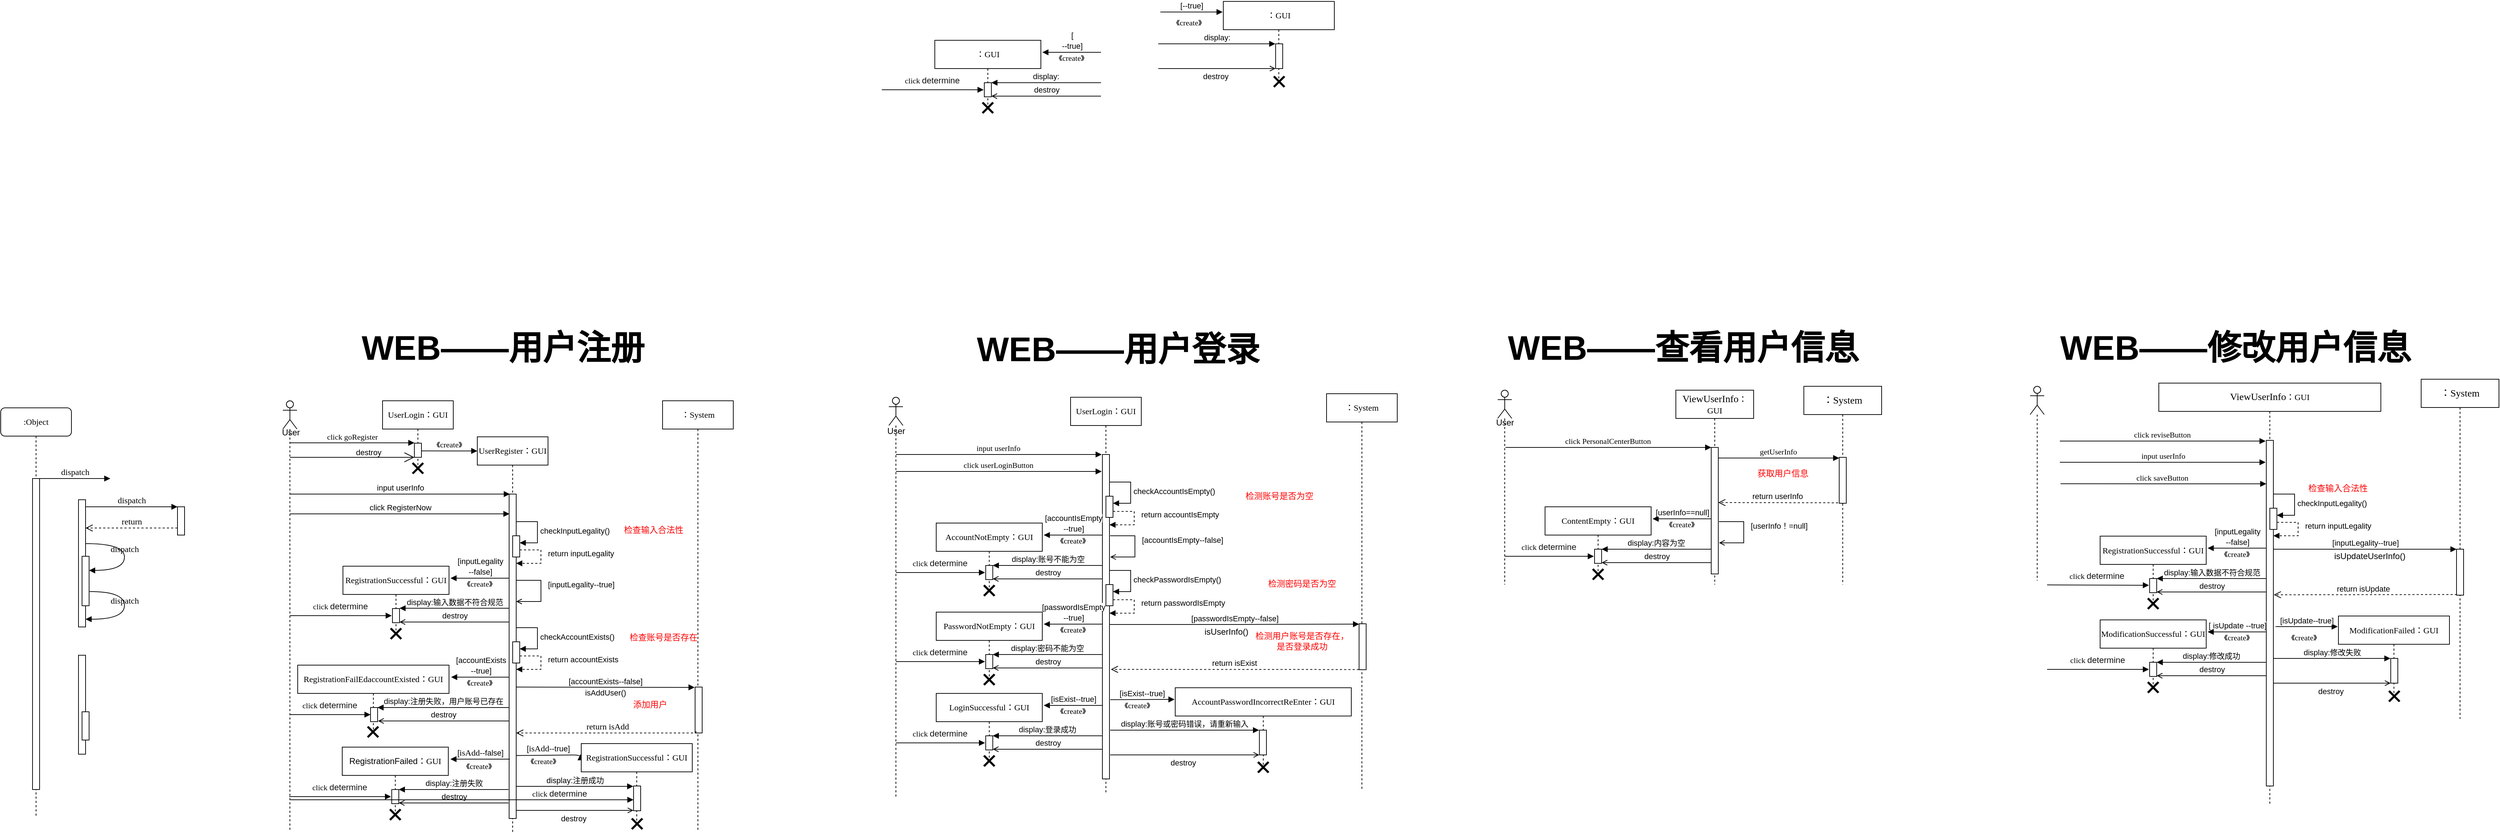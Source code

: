 <mxfile version="24.7.12">
  <diagram name="Page-1" id="13e1069c-82ec-6db2-03f1-153e76fe0fe0">
    <mxGraphModel dx="954" dy="1247" grid="1" gridSize="10" guides="1" tooltips="1" connect="1" arrows="1" fold="1" page="1" pageScale="1" pageWidth="1100" pageHeight="850" background="none" math="0" shadow="0">
      <root>
        <mxCell id="0" />
        <mxCell id="1" parent="0" />
        <mxCell id="7baba1c4bc27f4b0-8" value=":Object" style="shape=umlLifeline;perimeter=lifelinePerimeter;whiteSpace=wrap;html=1;container=1;collapsible=0;recursiveResize=0;outlineConnect=0;rounded=1;shadow=0;comic=0;labelBackgroundColor=none;strokeWidth=1;fontFamily=Verdana;fontSize=12;align=center;" parent="1" vertex="1">
          <mxGeometry y="80" width="100" height="580" as="geometry" />
        </mxCell>
        <mxCell id="7baba1c4bc27f4b0-9" value="" style="html=1;points=[];perimeter=orthogonalPerimeter;rounded=0;shadow=0;comic=0;labelBackgroundColor=none;strokeWidth=1;fontFamily=Verdana;fontSize=12;align=center;" parent="7baba1c4bc27f4b0-8" vertex="1">
          <mxGeometry x="45" y="100" width="10" height="440" as="geometry" />
        </mxCell>
        <mxCell id="7baba1c4bc27f4b0-16" value="" style="html=1;points=[];perimeter=orthogonalPerimeter;rounded=0;shadow=0;comic=0;labelBackgroundColor=none;strokeWidth=1;fontFamily=Verdana;fontSize=12;align=center;" parent="1" vertex="1">
          <mxGeometry x="110" y="210" width="10" height="180" as="geometry" />
        </mxCell>
        <mxCell id="7baba1c4bc27f4b0-19" value="" style="html=1;points=[];perimeter=orthogonalPerimeter;rounded=0;shadow=0;comic=0;labelBackgroundColor=none;strokeWidth=1;fontFamily=Verdana;fontSize=12;align=center;" parent="1" vertex="1">
          <mxGeometry x="250" y="220" width="10" height="40" as="geometry" />
        </mxCell>
        <mxCell id="7baba1c4bc27f4b0-20" value="dispatch" style="html=1;verticalAlign=bottom;endArrow=block;entryX=0;entryY=0;labelBackgroundColor=none;fontFamily=Verdana;fontSize=12;edgeStyle=elbowEdgeStyle;elbow=vertical;" parent="1" source="7baba1c4bc27f4b0-16" target="7baba1c4bc27f4b0-19" edge="1">
          <mxGeometry relative="1" as="geometry">
            <mxPoint x="175" y="220" as="sourcePoint" />
          </mxGeometry>
        </mxCell>
        <mxCell id="7baba1c4bc27f4b0-21" value="return" style="html=1;verticalAlign=bottom;endArrow=open;dashed=1;endSize=8;labelBackgroundColor=none;fontFamily=Verdana;fontSize=12;edgeStyle=elbowEdgeStyle;elbow=vertical;" parent="1" source="7baba1c4bc27f4b0-19" target="7baba1c4bc27f4b0-16" edge="1">
          <mxGeometry relative="1" as="geometry">
            <mxPoint x="175" y="296" as="targetPoint" />
            <Array as="points">
              <mxPoint x="195" y="250" />
              <mxPoint x="225" y="250" />
            </Array>
          </mxGeometry>
        </mxCell>
        <mxCell id="7baba1c4bc27f4b0-22" value="" style="html=1;points=[];perimeter=orthogonalPerimeter;rounded=0;shadow=0;comic=0;labelBackgroundColor=none;strokeWidth=1;fontFamily=Verdana;fontSize=12;align=center;" parent="1" vertex="1">
          <mxGeometry x="110" y="430" width="10" height="140" as="geometry" />
        </mxCell>
        <mxCell id="7baba1c4bc27f4b0-11" value="dispatch" style="html=1;verticalAlign=bottom;endArrow=block;entryX=0;entryY=0;labelBackgroundColor=none;fontFamily=Verdana;fontSize=12;edgeStyle=elbowEdgeStyle;elbow=vertical;" parent="1" source="7baba1c4bc27f4b0-9" edge="1">
          <mxGeometry relative="1" as="geometry">
            <mxPoint x="110" y="190" as="sourcePoint" />
            <mxPoint x="155" y="180" as="targetPoint" />
          </mxGeometry>
        </mxCell>
        <mxCell id="7baba1c4bc27f4b0-34" value="" style="html=1;points=[];perimeter=orthogonalPerimeter;rounded=0;shadow=0;comic=0;labelBackgroundColor=none;strokeWidth=1;fontFamily=Verdana;fontSize=12;align=center;" parent="1" vertex="1">
          <mxGeometry x="115" y="290" width="10" height="70" as="geometry" />
        </mxCell>
        <mxCell id="7baba1c4bc27f4b0-35" value="dispatch" style="html=1;verticalAlign=bottom;endArrow=block;labelBackgroundColor=none;fontFamily=Verdana;fontSize=12;elbow=vertical;edgeStyle=orthogonalEdgeStyle;curved=1;entryX=1;entryY=0.286;entryPerimeter=0;exitX=1.038;exitY=0.345;exitPerimeter=0;" parent="1" source="7baba1c4bc27f4b0-16" target="7baba1c4bc27f4b0-34" edge="1">
          <mxGeometry relative="1" as="geometry">
            <mxPoint x="-10" y="220" as="sourcePoint" />
            <mxPoint x="120" y="220" as="targetPoint" />
            <Array as="points">
              <mxPoint x="175" y="272" />
              <mxPoint x="175" y="310" />
            </Array>
          </mxGeometry>
        </mxCell>
        <mxCell id="7baba1c4bc27f4b0-36" value="dispatch" style="html=1;verticalAlign=bottom;endArrow=block;labelBackgroundColor=none;fontFamily=Verdana;fontSize=12;elbow=vertical;edgeStyle=orthogonalEdgeStyle;curved=1;exitX=1.066;exitY=0.713;exitPerimeter=0;" parent="1" source="7baba1c4bc27f4b0-34" edge="1">
          <mxGeometry relative="1" as="geometry">
            <mxPoint x="135.333" y="340" as="sourcePoint" />
            <mxPoint x="120" y="379" as="targetPoint" />
            <Array as="points">
              <mxPoint x="175" y="340" />
              <mxPoint x="175" y="379" />
            </Array>
          </mxGeometry>
        </mxCell>
        <mxCell id="7baba1c4bc27f4b0-37" value="" style="html=1;points=[];perimeter=orthogonalPerimeter;rounded=0;shadow=0;comic=0;labelBackgroundColor=none;strokeWidth=1;fontFamily=Verdana;fontSize=12;align=center;" parent="1" vertex="1">
          <mxGeometry x="115" y="510" width="10" height="40" as="geometry" />
        </mxCell>
        <mxCell id="dKDymttxxlob6EriKpyw-1" value="" style="shape=umlLifeline;perimeter=lifelinePerimeter;whiteSpace=wrap;html=1;container=1;dropTarget=0;collapsible=0;recursiveResize=0;outlineConnect=0;portConstraint=eastwest;newEdgeStyle={&quot;curved&quot;:0,&quot;rounded&quot;:0};participant=umlActor;" parent="1" vertex="1">
          <mxGeometry x="399" y="70" width="20" height="610" as="geometry" />
        </mxCell>
        <mxCell id="oTFlbFTRBiyo8Uv9YIAy-1" value="User" style="text;html=1;align=center;verticalAlign=middle;resizable=0;points=[];autosize=1;strokeColor=none;fillColor=none;" vertex="1" parent="1">
          <mxGeometry x="385" y="100" width="50" height="30" as="geometry" />
        </mxCell>
        <mxCell id="oTFlbFTRBiyo8Uv9YIAy-3" value="&lt;font style=&quot;font-size: 12px;&quot; face=&quot;Verdana&quot;&gt;UserLogin：GUI&lt;/font&gt;" style="shape=umlLifeline;perimeter=lifelinePerimeter;whiteSpace=wrap;html=1;container=1;dropTarget=0;collapsible=0;recursiveResize=0;outlineConnect=0;portConstraint=eastwest;newEdgeStyle={&quot;curved&quot;:0,&quot;rounded&quot;:0};" vertex="1" parent="1">
          <mxGeometry x="540" y="70" width="100" height="100" as="geometry" />
        </mxCell>
        <mxCell id="oTFlbFTRBiyo8Uv9YIAy-15" value="" style="shape=umlDestroy;whiteSpace=wrap;html=1;strokeWidth=3;targetShapes=umlLifeline;" vertex="1" parent="oTFlbFTRBiyo8Uv9YIAy-3">
          <mxGeometry x="42.5" y="88" width="15" height="15" as="geometry" />
        </mxCell>
        <mxCell id="oTFlbFTRBiyo8Uv9YIAy-5" value="" style="html=1;points=[];perimeter=orthogonalPerimeter;rounded=0;shadow=0;comic=0;labelBackgroundColor=none;strokeWidth=1;fontFamily=Verdana;fontSize=12;align=center;" vertex="1" parent="1">
          <mxGeometry x="585" y="130" width="10" height="20" as="geometry" />
        </mxCell>
        <mxCell id="oTFlbFTRBiyo8Uv9YIAy-7" value="&lt;font style=&quot;font-size: 11px;&quot;&gt;click&amp;nbsp;goRegister&lt;/font&gt;" style="html=1;verticalAlign=bottom;endArrow=block;entryX=0;entryY=0;labelBackgroundColor=none;fontFamily=Verdana;fontSize=12;edgeStyle=elbowEdgeStyle;elbow=vertical;" edge="1" parent="1" source="dKDymttxxlob6EriKpyw-1">
          <mxGeometry relative="1" as="geometry">
            <mxPoint x="480" y="130" as="sourcePoint" />
            <mxPoint x="585" y="129.5" as="targetPoint" />
          </mxGeometry>
        </mxCell>
        <mxCell id="oTFlbFTRBiyo8Uv9YIAy-8" value="&lt;p class=&quot;MsoNormal&quot;&gt;&lt;font style=&quot;font-size: 12px;&quot; face=&quot;Verdana&quot;&gt;UserRegister：GUI&lt;/font&gt;&lt;/p&gt;" style="shape=umlLifeline;perimeter=lifelinePerimeter;whiteSpace=wrap;html=1;container=1;dropTarget=0;collapsible=0;recursiveResize=0;outlineConnect=0;portConstraint=eastwest;newEdgeStyle={&quot;curved&quot;:0,&quot;rounded&quot;:0};" vertex="1" parent="1">
          <mxGeometry x="674" y="121" width="100" height="559" as="geometry" />
        </mxCell>
        <mxCell id="oTFlbFTRBiyo8Uv9YIAy-13" value="" style="html=1;points=[[0,0,0,0,5],[0,1,0,0,-5],[1,0,0,0,5],[1,1,0,0,-5]];perimeter=orthogonalPerimeter;outlineConnect=0;targetShapes=umlLifeline;portConstraint=eastwest;newEdgeStyle={&quot;curved&quot;:0,&quot;rounded&quot;:0};" vertex="1" parent="oTFlbFTRBiyo8Uv9YIAy-8">
          <mxGeometry x="45" y="81" width="10" height="459" as="geometry" />
        </mxCell>
        <mxCell id="oTFlbFTRBiyo8Uv9YIAy-17" value="" style="html=1;points=[[0,0,0,0,5],[0,1,0,0,-5],[1,0,0,0,5],[1,1,0,0,-5]];perimeter=orthogonalPerimeter;outlineConnect=0;targetShapes=umlLifeline;portConstraint=eastwest;newEdgeStyle={&quot;curved&quot;:0,&quot;rounded&quot;:0};" vertex="1" parent="oTFlbFTRBiyo8Uv9YIAy-8">
          <mxGeometry x="50" y="140" width="10" height="30" as="geometry" />
        </mxCell>
        <mxCell id="oTFlbFTRBiyo8Uv9YIAy-18" value="checkInputLegality()" style="html=1;align=left;spacingLeft=2;endArrow=block;rounded=0;edgeStyle=orthogonalEdgeStyle;curved=0;rounded=0;" edge="1" target="oTFlbFTRBiyo8Uv9YIAy-17" parent="oTFlbFTRBiyo8Uv9YIAy-8">
          <mxGeometry x="0.005" relative="1" as="geometry">
            <mxPoint x="55" y="120" as="sourcePoint" />
            <Array as="points">
              <mxPoint x="85" y="150" />
            </Array>
            <mxPoint as="offset" />
          </mxGeometry>
        </mxCell>
        <mxCell id="oTFlbFTRBiyo8Uv9YIAy-9" value="" style="endArrow=open;endFill=1;endSize=12;html=1;rounded=0;" edge="1" parent="1" source="dKDymttxxlob6EriKpyw-1">
          <mxGeometry width="160" relative="1" as="geometry">
            <mxPoint x="470" y="150" as="sourcePoint" />
            <mxPoint x="585" y="150" as="targetPoint" />
          </mxGeometry>
        </mxCell>
        <mxCell id="oTFlbFTRBiyo8Uv9YIAy-10" value="&lt;font style=&quot;font-size: 11px;&quot;&gt;destroy&lt;/font&gt;" style="text;html=1;align=center;verticalAlign=middle;resizable=0;points=[];autosize=1;strokeColor=none;fillColor=none;" vertex="1" parent="1">
          <mxGeometry x="490" y="128" width="60" height="30" as="geometry" />
        </mxCell>
        <mxCell id="oTFlbFTRBiyo8Uv9YIAy-11" value="&lt;font style=&quot;font-size: 11px;&quot;&gt;《create》&lt;/font&gt;" style="html=1;verticalAlign=bottom;endArrow=block;entryX=0;entryY=0;labelBackgroundColor=none;fontFamily=Verdana;fontSize=12;edgeStyle=elbowEdgeStyle;elbow=vertical;exitX=0.95;exitY=0.545;exitDx=0;exitDy=0;exitPerimeter=0;" edge="1" parent="1" source="oTFlbFTRBiyo8Uv9YIAy-5">
          <mxGeometry x="0.004" relative="1" as="geometry">
            <mxPoint x="610" y="141" as="sourcePoint" />
            <mxPoint x="674" y="140.93" as="targetPoint" />
            <mxPoint as="offset" />
          </mxGeometry>
        </mxCell>
        <mxCell id="oTFlbFTRBiyo8Uv9YIAy-12" value="&lt;p class=&quot;MsoNormal&quot;&gt;&lt;font style=&quot;font-size: 12px;&quot; face=&quot;Verdana&quot;&gt;：System&lt;/font&gt;&lt;/p&gt;" style="shape=umlLifeline;perimeter=lifelinePerimeter;whiteSpace=wrap;html=1;container=1;dropTarget=0;collapsible=0;recursiveResize=0;outlineConnect=0;portConstraint=eastwest;newEdgeStyle={&quot;curved&quot;:0,&quot;rounded&quot;:0};" vertex="1" parent="1">
          <mxGeometry x="936" y="70" width="100" height="610" as="geometry" />
        </mxCell>
        <mxCell id="oTFlbFTRBiyo8Uv9YIAy-14" value="&lt;font face=&quot;Helvetica&quot; style=&quot;font-size: 11px;&quot;&gt;input&amp;nbsp;userInfo&lt;/font&gt;" style="html=1;verticalAlign=bottom;endArrow=block;entryX=0;entryY=0;labelBackgroundColor=none;fontFamily=Verdana;fontSize=12;edgeStyle=elbowEdgeStyle;elbow=vertical;" edge="1" parent="1" source="dKDymttxxlob6EriKpyw-1">
          <mxGeometry x="0.001" relative="1" as="geometry">
            <mxPoint x="469.5" y="202" as="sourcePoint" />
            <mxPoint x="720" y="202" as="targetPoint" />
            <mxPoint as="offset" />
          </mxGeometry>
        </mxCell>
        <mxCell id="oTFlbFTRBiyo8Uv9YIAy-16" value="&lt;font face=&quot;Helvetica&quot; style=&quot;font-size: 11px;&quot;&gt;click&amp;nbsp;RegisterNow&lt;/font&gt;" style="html=1;verticalAlign=bottom;endArrow=block;entryX=0;entryY=0;labelBackgroundColor=none;fontFamily=Verdana;fontSize=12;edgeStyle=elbowEdgeStyle;elbow=vertical;" edge="1" parent="1" source="dKDymttxxlob6EriKpyw-1">
          <mxGeometry x="0.0" relative="1" as="geometry">
            <mxPoint x="469" y="230.14" as="sourcePoint" />
            <mxPoint x="719.5" y="230.14" as="targetPoint" />
            <mxPoint as="offset" />
          </mxGeometry>
        </mxCell>
        <mxCell id="oTFlbFTRBiyo8Uv9YIAy-19" value="return&amp;nbsp;inputLegality" style="html=1;align=left;spacingLeft=2;endArrow=block;rounded=0;edgeStyle=orthogonalEdgeStyle;curved=0;rounded=0;dashed=1;" edge="1" parent="1" target="oTFlbFTRBiyo8Uv9YIAy-13">
          <mxGeometry x="-0.179" y="6" relative="1" as="geometry">
            <mxPoint x="734" y="281" as="sourcePoint" />
            <Array as="points">
              <mxPoint x="764" y="281" />
              <mxPoint x="764" y="300" />
            </Array>
            <mxPoint x="739" y="311" as="targetPoint" />
            <mxPoint as="offset" />
          </mxGeometry>
        </mxCell>
        <mxCell id="oTFlbFTRBiyo8Uv9YIAy-20" value="&lt;span style=&quot;font-family: Helvetica; font-size: 11px; text-align: left; background-color: rgb(255, 255, 255);&quot;&gt;[accountExists--false]&lt;/span&gt;" style="html=1;verticalAlign=bottom;endArrow=block;labelBackgroundColor=none;fontFamily=Verdana;fontSize=12;edgeStyle=elbowEdgeStyle;elbow=vertical;entryX=-0.071;entryY=0.008;entryDx=0;entryDy=0;entryPerimeter=0;" edge="1" parent="1" target="oTFlbFTRBiyo8Uv9YIAy-47">
          <mxGeometry x="-0.002" relative="1" as="geometry">
            <mxPoint x="729" y="475" as="sourcePoint" />
            <mxPoint x="880" y="475" as="targetPoint" />
            <mxPoint as="offset" />
          </mxGeometry>
        </mxCell>
        <mxCell id="oTFlbFTRBiyo8Uv9YIAy-21" value="&lt;span style=&quot;font-family: Helvetica; font-size: 11px; text-align: left; background-color: rgb(255, 255, 255);&quot;&gt;[inputLegality&lt;/span&gt;&lt;div&gt;&lt;span style=&quot;font-family: Helvetica; font-size: 11px; text-align: left; background-color: rgb(255, 255, 255);&quot;&gt;--false]&lt;/span&gt;&lt;/div&gt;" style="html=1;verticalAlign=bottom;endArrow=block;labelBackgroundColor=none;fontFamily=Verdana;fontSize=12;edgeStyle=elbowEdgeStyle;elbow=vertical;entryX=1.014;entryY=0.176;entryDx=0;entryDy=0;entryPerimeter=0;" edge="1" parent="1" source="oTFlbFTRBiyo8Uv9YIAy-13" target="oTFlbFTRBiyo8Uv9YIAy-27">
          <mxGeometry x="-0.009" relative="1" as="geometry">
            <mxPoint x="700" y="325" as="sourcePoint" />
            <mxPoint x="650" y="325" as="targetPoint" />
            <mxPoint as="offset" />
          </mxGeometry>
        </mxCell>
        <mxCell id="oTFlbFTRBiyo8Uv9YIAy-22" value="" style="html=1;points=[[0,0,0,0,5],[0,1,0,0,-5],[1,0,0,0,5],[1,1,0,0,-5]];perimeter=orthogonalPerimeter;outlineConnect=0;targetShapes=umlLifeline;portConstraint=eastwest;newEdgeStyle={&quot;curved&quot;:0,&quot;rounded&quot;:0};" vertex="1" parent="1">
          <mxGeometry x="724" y="411" width="10" height="30" as="geometry" />
        </mxCell>
        <mxCell id="oTFlbFTRBiyo8Uv9YIAy-23" value="checkAccountExists()" style="html=1;align=left;spacingLeft=2;endArrow=block;rounded=0;edgeStyle=orthogonalEdgeStyle;curved=0;rounded=0;" edge="1" parent="1" target="oTFlbFTRBiyo8Uv9YIAy-22">
          <mxGeometry x="0.004" relative="1" as="geometry">
            <mxPoint x="729" y="391" as="sourcePoint" />
            <Array as="points">
              <mxPoint x="759" y="421" />
            </Array>
            <mxPoint as="offset" />
          </mxGeometry>
        </mxCell>
        <mxCell id="oTFlbFTRBiyo8Uv9YIAy-25" value="[inputLegality--true]" style="html=1;align=left;spacingLeft=2;endArrow=open;rounded=0;edgeStyle=orthogonalEdgeStyle;curved=0;rounded=0;endFill=0;" edge="1" parent="1">
          <mxGeometry x="-0.177" y="6" relative="1" as="geometry">
            <mxPoint x="729" y="323.989" as="sourcePoint" />
            <Array as="points">
              <mxPoint x="764" y="324" />
              <mxPoint x="764" y="354" />
            </Array>
            <mxPoint x="729" y="354" as="targetPoint" />
            <mxPoint as="offset" />
          </mxGeometry>
        </mxCell>
        <mxCell id="oTFlbFTRBiyo8Uv9YIAy-27" value="&lt;font face=&quot;Verdana&quot; style=&quot;font-size: 12px;&quot;&gt;&lt;span style=&quot;background-color: initial;&quot;&gt;RegistrationSuccessful&lt;/span&gt;：GUI&lt;/font&gt;" style="shape=umlLifeline;perimeter=lifelinePerimeter;whiteSpace=wrap;html=1;container=1;dropTarget=0;collapsible=0;recursiveResize=0;outlineConnect=0;portConstraint=eastwest;newEdgeStyle={&quot;curved&quot;:0,&quot;rounded&quot;:0};" vertex="1" parent="1">
          <mxGeometry x="484" y="304" width="150" height="96" as="geometry" />
        </mxCell>
        <mxCell id="oTFlbFTRBiyo8Uv9YIAy-28" value="" style="shape=umlDestroy;whiteSpace=wrap;html=1;strokeWidth=3;targetShapes=umlLifeline;" vertex="1" parent="oTFlbFTRBiyo8Uv9YIAy-27">
          <mxGeometry x="67.5" y="88" width="15" height="15" as="geometry" />
        </mxCell>
        <mxCell id="oTFlbFTRBiyo8Uv9YIAy-29" value="" style="html=1;points=[];perimeter=orthogonalPerimeter;rounded=0;shadow=0;comic=0;labelBackgroundColor=none;strokeWidth=1;fontFamily=Verdana;fontSize=12;align=center;" vertex="1" parent="1">
          <mxGeometry x="554" y="364" width="10" height="20" as="geometry" />
        </mxCell>
        <mxCell id="oTFlbFTRBiyo8Uv9YIAy-32" value="&lt;span style=&quot;font-family: Verdana; font-size: 11px;&quot;&gt;《create》&lt;/span&gt;" style="text;html=1;align=center;verticalAlign=middle;resizable=0;points=[];autosize=1;strokeColor=none;fillColor=none;" vertex="1" parent="1">
          <mxGeometry x="637" y="314" width="80" height="30" as="geometry" />
        </mxCell>
        <mxCell id="oTFlbFTRBiyo8Uv9YIAy-33" value="&lt;font face=&quot;Helvetica&quot; style=&quot;font-size: 11px;&quot;&gt;display:输入数据不符合规范&lt;/font&gt;" style="html=1;verticalAlign=bottom;endArrow=block;entryX=0;entryY=0;labelBackgroundColor=none;fontFamily=Verdana;fontSize=12;edgeStyle=elbowEdgeStyle;elbow=vertical;" edge="1" parent="1" source="oTFlbFTRBiyo8Uv9YIAy-13">
          <mxGeometry x="0.0" relative="1" as="geometry">
            <mxPoint x="679.25" y="363.58" as="sourcePoint" />
            <mxPoint x="564" y="363.58" as="targetPoint" />
            <mxPoint as="offset" />
          </mxGeometry>
        </mxCell>
        <mxCell id="oTFlbFTRBiyo8Uv9YIAy-34" value="&lt;font style=&quot;font-size: 11px;&quot; face=&quot;Helvetica&quot;&gt;destroy&lt;/font&gt;" style="html=1;verticalAlign=bottom;endArrow=open;entryX=0;entryY=0;labelBackgroundColor=none;fontFamily=Verdana;fontSize=12;edgeStyle=elbowEdgeStyle;elbow=vertical;endFill=0;" edge="1" parent="1" source="oTFlbFTRBiyo8Uv9YIAy-13">
          <mxGeometry x="0.0" relative="1" as="geometry">
            <mxPoint x="679.25" y="383" as="sourcePoint" />
            <mxPoint x="564" y="383" as="targetPoint" />
            <mxPoint as="offset" />
          </mxGeometry>
        </mxCell>
        <mxCell id="oTFlbFTRBiyo8Uv9YIAy-35" value="&lt;font style=&quot;font-size: 11px;&quot;&gt;click&amp;nbsp;&lt;/font&gt;&lt;span style=&quot;color: rgb(17, 17, 17); text-align: left; text-wrap: wrap; background-color: rgb(255, 255, 255);&quot;&gt;&lt;font style=&quot;font-size: 12px;&quot; face=&quot;Helvetica&quot;&gt;determine&lt;/font&gt;&lt;/span&gt;" style="html=1;verticalAlign=bottom;endArrow=block;entryX=0;entryY=0;labelBackgroundColor=none;fontFamily=Verdana;fontSize=12;edgeStyle=elbowEdgeStyle;elbow=vertical;" edge="1" parent="1" source="dKDymttxxlob6EriKpyw-1">
          <mxGeometry x="-0.025" y="4" relative="1" as="geometry">
            <mxPoint x="478" y="374.25" as="sourcePoint" />
            <mxPoint x="553" y="373.75" as="targetPoint" />
            <mxPoint as="offset" />
          </mxGeometry>
        </mxCell>
        <mxCell id="oTFlbFTRBiyo8Uv9YIAy-36" value="return&amp;nbsp;accountExists" style="html=1;align=left;spacingLeft=2;endArrow=block;rounded=0;edgeStyle=orthogonalEdgeStyle;curved=0;rounded=0;dashed=1;" edge="1" parent="1">
          <mxGeometry x="-0.18" y="6" relative="1" as="geometry">
            <mxPoint x="734" y="431" as="sourcePoint" />
            <Array as="points">
              <mxPoint x="764" y="431" />
              <mxPoint x="764" y="450" />
            </Array>
            <mxPoint x="729" y="450" as="targetPoint" />
            <mxPoint as="offset" />
          </mxGeometry>
        </mxCell>
        <mxCell id="oTFlbFTRBiyo8Uv9YIAy-37" value="&lt;span style=&quot;font-family: Helvetica; font-size: 11px; text-align: left; background-color: rgb(255, 255, 255);&quot;&gt;[&lt;/span&gt;&lt;span style=&quot;font-family: Helvetica; font-size: 11px; text-align: left; background-color: rgb(255, 255, 255);&quot;&gt;accountExists&lt;/span&gt;&lt;div&gt;&lt;span style=&quot;font-family: Helvetica; font-size: 11px; text-align: left; background-color: rgb(255, 255, 255);&quot;&gt;--true]&lt;/span&gt;&lt;/div&gt;" style="html=1;verticalAlign=bottom;endArrow=block;labelBackgroundColor=none;fontFamily=Verdana;fontSize=12;edgeStyle=elbowEdgeStyle;elbow=vertical;entryX=1.014;entryY=0.176;entryDx=0;entryDy=0;entryPerimeter=0;" edge="1" parent="1" target="oTFlbFTRBiyo8Uv9YIAy-38">
          <mxGeometry x="-0.009" relative="1" as="geometry">
            <mxPoint x="719" y="461" as="sourcePoint" />
            <mxPoint x="650" y="465" as="targetPoint" />
            <mxPoint as="offset" />
          </mxGeometry>
        </mxCell>
        <mxCell id="oTFlbFTRBiyo8Uv9YIAy-38" value="&lt;span style=&quot;background-color: initial;&quot;&gt;&lt;font style=&quot;font-size: 12px;&quot; face=&quot;Verdana&quot;&gt;RegistrationFailEdaccountExisted&lt;/font&gt;&lt;/span&gt;&lt;font face=&quot;Verdana&quot; style=&quot;font-size: 12px;&quot;&gt;：GUI&lt;/font&gt;" style="shape=umlLifeline;perimeter=lifelinePerimeter;whiteSpace=wrap;html=1;container=1;dropTarget=0;collapsible=0;recursiveResize=0;outlineConnect=0;portConstraint=eastwest;newEdgeStyle={&quot;curved&quot;:0,&quot;rounded&quot;:0};" vertex="1" parent="1">
          <mxGeometry x="420" y="444" width="214" height="96" as="geometry" />
        </mxCell>
        <mxCell id="oTFlbFTRBiyo8Uv9YIAy-39" value="" style="shape=umlDestroy;whiteSpace=wrap;html=1;strokeWidth=3;targetShapes=umlLifeline;" vertex="1" parent="oTFlbFTRBiyo8Uv9YIAy-38">
          <mxGeometry x="99" y="87" width="15" height="15" as="geometry" />
        </mxCell>
        <mxCell id="oTFlbFTRBiyo8Uv9YIAy-40" value="" style="html=1;points=[];perimeter=orthogonalPerimeter;rounded=0;shadow=0;comic=0;labelBackgroundColor=none;strokeWidth=1;fontFamily=Verdana;fontSize=12;align=center;" vertex="1" parent="1">
          <mxGeometry x="523" y="504" width="10" height="20" as="geometry" />
        </mxCell>
        <mxCell id="oTFlbFTRBiyo8Uv9YIAy-41" value="&lt;span style=&quot;font-family: Verdana; font-size: 11px;&quot;&gt;《create》&lt;/span&gt;" style="text;html=1;align=center;verticalAlign=middle;resizable=0;points=[];autosize=1;strokeColor=none;fillColor=none;" vertex="1" parent="1">
          <mxGeometry x="637" y="454" width="80" height="30" as="geometry" />
        </mxCell>
        <mxCell id="oTFlbFTRBiyo8Uv9YIAy-42" value="&lt;font face=&quot;Helvetica&quot; style=&quot;font-size: 11px;&quot;&gt;display:注册失败，用户账号已存在&lt;/font&gt;" style="html=1;verticalAlign=bottom;endArrow=block;entryX=0.987;entryY=0.003;labelBackgroundColor=none;fontFamily=Verdana;fontSize=12;edgeStyle=elbowEdgeStyle;elbow=vertical;entryDx=0;entryDy=0;entryPerimeter=0;" edge="1" parent="1" target="oTFlbFTRBiyo8Uv9YIAy-40">
          <mxGeometry x="0.004" relative="1" as="geometry">
            <mxPoint x="719" y="504" as="sourcePoint" />
            <mxPoint x="564" y="503.58" as="targetPoint" />
            <mxPoint as="offset" />
          </mxGeometry>
        </mxCell>
        <mxCell id="oTFlbFTRBiyo8Uv9YIAy-43" value="&lt;font style=&quot;font-size: 11px;&quot; face=&quot;Helvetica&quot;&gt;destroy&lt;/font&gt;" style="html=1;verticalAlign=bottom;endArrow=open;entryX=1.067;entryY=0.963;labelBackgroundColor=none;fontFamily=Verdana;fontSize=12;edgeStyle=elbowEdgeStyle;elbow=vertical;endFill=0;entryDx=0;entryDy=0;entryPerimeter=0;" edge="1" parent="1" target="oTFlbFTRBiyo8Uv9YIAy-40">
          <mxGeometry x="0.004" relative="1" as="geometry">
            <mxPoint x="719" y="523" as="sourcePoint" />
            <mxPoint x="564" y="523" as="targetPoint" />
            <mxPoint as="offset" />
          </mxGeometry>
        </mxCell>
        <mxCell id="oTFlbFTRBiyo8Uv9YIAy-44" value="&lt;font style=&quot;font-size: 11px;&quot;&gt;click&amp;nbsp;&lt;/font&gt;&lt;span style=&quot;color: rgb(17, 17, 17); text-align: left; text-wrap: wrap; background-color: rgb(255, 255, 255);&quot;&gt;&lt;font style=&quot;font-size: 12px;&quot; face=&quot;Helvetica&quot;&gt;determine&lt;/font&gt;&lt;/span&gt;" style="html=1;verticalAlign=bottom;endArrow=block;labelBackgroundColor=none;fontFamily=Verdana;fontSize=12;edgeStyle=elbowEdgeStyle;elbow=vertical;entryX=0;entryY=0.51;entryDx=0;entryDy=0;entryPerimeter=0;" edge="1" parent="1" source="dKDymttxxlob6EriKpyw-1" target="oTFlbFTRBiyo8Uv9YIAy-40">
          <mxGeometry x="-0.025" y="4" relative="1" as="geometry">
            <mxPoint x="469" y="514" as="sourcePoint" />
            <mxPoint x="500" y="514" as="targetPoint" />
            <mxPoint as="offset" />
          </mxGeometry>
        </mxCell>
        <mxCell id="oTFlbFTRBiyo8Uv9YIAy-46" value="&lt;font style=&quot;font-size: 11px;&quot; face=&quot;Helvetica&quot;&gt;isAddUser()&lt;/font&gt;" style="text;html=1;align=center;verticalAlign=middle;resizable=0;points=[];autosize=1;strokeColor=none;fillColor=none;" vertex="1" parent="1">
          <mxGeometry x="815" y="468" width="80" height="30" as="geometry" />
        </mxCell>
        <mxCell id="oTFlbFTRBiyo8Uv9YIAy-47" value="" style="html=1;points=[];perimeter=orthogonalPerimeter;rounded=0;shadow=0;comic=0;labelBackgroundColor=none;strokeWidth=1;fontFamily=Verdana;fontSize=12;align=center;" vertex="1" parent="1">
          <mxGeometry x="982" y="475" width="10" height="65" as="geometry" />
        </mxCell>
        <mxCell id="oTFlbFTRBiyo8Uv9YIAy-48" value="&lt;span style=&quot;font-family: Helvetica; font-size: 11px; text-align: left; background-color: rgb(255, 255, 255);&quot;&gt;[&lt;/span&gt;isA&lt;span style=&quot;background-color: initial;&quot;&gt;dd&lt;/span&gt;&lt;span style=&quot;background-color: rgb(255, 255, 255); font-family: Helvetica; font-size: 11px; text-align: left;&quot;&gt;--false]&lt;/span&gt;" style="html=1;verticalAlign=bottom;endArrow=block;labelBackgroundColor=none;fontFamily=Verdana;fontSize=12;edgeStyle=elbowEdgeStyle;elbow=vertical;entryX=1.02;entryY=0.172;entryDx=0;entryDy=0;entryPerimeter=0;" edge="1" parent="1" target="oTFlbFTRBiyo8Uv9YIAy-49">
          <mxGeometry x="-0.009" relative="1" as="geometry">
            <mxPoint x="720" y="577" as="sourcePoint" />
            <mxPoint x="637.1" y="576.896" as="targetPoint" />
            <mxPoint as="offset" />
          </mxGeometry>
        </mxCell>
        <mxCell id="oTFlbFTRBiyo8Uv9YIAy-49" value="&lt;span style=&quot;background-color: initial;&quot;&gt;&lt;font style=&quot;font-size: 12px;&quot; face=&quot;Helvetica&quot;&gt;RegistrationFailed&lt;/font&gt;&lt;/span&gt;&lt;font face=&quot;Verdana&quot; style=&quot;font-size: 12px;&quot;&gt;：GUI&lt;/font&gt;" style="shape=umlLifeline;perimeter=lifelinePerimeter;whiteSpace=wrap;html=1;container=1;dropTarget=0;collapsible=0;recursiveResize=0;outlineConnect=0;portConstraint=eastwest;newEdgeStyle={&quot;curved&quot;:0,&quot;rounded&quot;:0};" vertex="1" parent="1">
          <mxGeometry x="483" y="560" width="150" height="96" as="geometry" />
        </mxCell>
        <mxCell id="oTFlbFTRBiyo8Uv9YIAy-50" value="" style="shape=umlDestroy;whiteSpace=wrap;html=1;strokeWidth=3;targetShapes=umlLifeline;" vertex="1" parent="oTFlbFTRBiyo8Uv9YIAy-49">
          <mxGeometry x="67.5" y="88" width="15" height="15" as="geometry" />
        </mxCell>
        <mxCell id="oTFlbFTRBiyo8Uv9YIAy-51" value="" style="html=1;points=[];perimeter=orthogonalPerimeter;rounded=0;shadow=0;comic=0;labelBackgroundColor=none;strokeWidth=1;fontFamily=Verdana;fontSize=12;align=center;" vertex="1" parent="1">
          <mxGeometry x="553" y="620" width="10" height="20" as="geometry" />
        </mxCell>
        <mxCell id="oTFlbFTRBiyo8Uv9YIAy-52" value="&lt;span style=&quot;font-family: Verdana; font-size: 11px;&quot;&gt;《create》&lt;/span&gt;" style="text;html=1;align=center;verticalAlign=middle;resizable=0;points=[];autosize=1;strokeColor=none;fillColor=none;" vertex="1" parent="1">
          <mxGeometry x="636" y="572" width="80" height="30" as="geometry" />
        </mxCell>
        <mxCell id="oTFlbFTRBiyo8Uv9YIAy-53" value="&lt;font face=&quot;Helvetica&quot; style=&quot;font-size: 11px;&quot;&gt;display:注册失败&lt;/font&gt;" style="html=1;verticalAlign=bottom;endArrow=block;entryX=0;entryY=0;labelBackgroundColor=none;fontFamily=Verdana;fontSize=12;edgeStyle=elbowEdgeStyle;elbow=vertical;" edge="1" parent="1">
          <mxGeometry x="0.0" relative="1" as="geometry">
            <mxPoint x="718" y="620" as="sourcePoint" />
            <mxPoint x="563" y="619.58" as="targetPoint" />
            <mxPoint as="offset" />
          </mxGeometry>
        </mxCell>
        <mxCell id="oTFlbFTRBiyo8Uv9YIAy-54" value="&lt;font style=&quot;font-size: 11px;&quot; face=&quot;Helvetica&quot;&gt;destroy&lt;/font&gt;" style="html=1;verticalAlign=bottom;endArrow=open;entryX=0;entryY=0;labelBackgroundColor=none;fontFamily=Verdana;fontSize=12;edgeStyle=elbowEdgeStyle;elbow=vertical;endFill=0;" edge="1" parent="1">
          <mxGeometry x="0.0" relative="1" as="geometry">
            <mxPoint x="718" y="639" as="sourcePoint" />
            <mxPoint x="563" y="639" as="targetPoint" />
            <mxPoint as="offset" />
          </mxGeometry>
        </mxCell>
        <mxCell id="oTFlbFTRBiyo8Uv9YIAy-55" value="&lt;font style=&quot;font-size: 11px;&quot;&gt;click&amp;nbsp;&lt;/font&gt;&lt;span style=&quot;color: rgb(17, 17, 17); text-align: left; text-wrap: wrap; background-color: rgb(255, 255, 255);&quot;&gt;&lt;font style=&quot;font-size: 12px;&quot; face=&quot;Helvetica&quot;&gt;determine&lt;/font&gt;&lt;/span&gt;" style="html=1;verticalAlign=bottom;endArrow=block;entryX=0;entryY=0;labelBackgroundColor=none;fontFamily=Verdana;fontSize=12;edgeStyle=elbowEdgeStyle;elbow=vertical;" edge="1" parent="1">
          <mxGeometry x="-0.025" y="4" relative="1" as="geometry">
            <mxPoint x="408" y="630" as="sourcePoint" />
            <mxPoint x="552" y="629.75" as="targetPoint" />
            <mxPoint as="offset" />
          </mxGeometry>
        </mxCell>
        <mxCell id="oTFlbFTRBiyo8Uv9YIAy-56" value="&lt;span style=&quot;font-family: Helvetica; font-size: 11px; text-align: left; background-color: rgb(255, 255, 255);&quot;&gt;[&lt;/span&gt;isA&lt;span style=&quot;background-color: initial;&quot;&gt;dd&lt;/span&gt;&lt;span style=&quot;background-color: rgb(255, 255, 255); font-family: Helvetica; font-size: 11px; text-align: left;&quot;&gt;--true]&lt;/span&gt;" style="html=1;verticalAlign=bottom;endArrow=block;labelBackgroundColor=none;fontFamily=Verdana;fontSize=12;edgeStyle=elbowEdgeStyle;elbow=vertical;exitX=1.014;exitY=0.176;exitDx=0;exitDy=0;exitPerimeter=0;" edge="1" parent="1">
          <mxGeometry x="-0.009" relative="1" as="geometry">
            <mxPoint x="729.1" y="571.896" as="sourcePoint" />
            <mxPoint x="820" y="570" as="targetPoint" />
            <mxPoint as="offset" />
          </mxGeometry>
        </mxCell>
        <mxCell id="oTFlbFTRBiyo8Uv9YIAy-57" value="&lt;font face=&quot;Verdana&quot; style=&quot;font-size: 12px;&quot;&gt;&lt;span style=&quot;background-color: initial;&quot;&gt;RegistrationSuccessful&lt;/span&gt;：GUI&lt;/font&gt;" style="shape=umlLifeline;perimeter=lifelinePerimeter;whiteSpace=wrap;html=1;container=1;dropTarget=0;collapsible=0;recursiveResize=0;outlineConnect=0;portConstraint=eastwest;newEdgeStyle={&quot;curved&quot;:0,&quot;rounded&quot;:0};" vertex="1" parent="1">
          <mxGeometry x="821" y="555" width="157" height="115" as="geometry" />
        </mxCell>
        <mxCell id="oTFlbFTRBiyo8Uv9YIAy-58" value="" style="shape=umlDestroy;whiteSpace=wrap;html=1;strokeWidth=3;targetShapes=umlLifeline;" vertex="1" parent="oTFlbFTRBiyo8Uv9YIAy-57">
          <mxGeometry x="71.5" y="106" width="15" height="15" as="geometry" />
        </mxCell>
        <mxCell id="oTFlbFTRBiyo8Uv9YIAy-59" value="" style="html=1;points=[];perimeter=orthogonalPerimeter;rounded=0;shadow=0;comic=0;labelBackgroundColor=none;strokeWidth=1;fontFamily=Verdana;fontSize=12;align=center;" vertex="1" parent="1">
          <mxGeometry x="895" y="615" width="10" height="35" as="geometry" />
        </mxCell>
        <mxCell id="oTFlbFTRBiyo8Uv9YIAy-60" value="&lt;span style=&quot;font-family: Verdana; font-size: 11px;&quot;&gt;《create》&lt;/span&gt;" style="text;html=1;align=center;verticalAlign=middle;resizable=0;points=[];autosize=1;strokeColor=none;fillColor=none;" vertex="1" parent="1">
          <mxGeometry x="727" y="565" width="80" height="30" as="geometry" />
        </mxCell>
        <mxCell id="oTFlbFTRBiyo8Uv9YIAy-61" value="&lt;font face=&quot;Helvetica&quot; style=&quot;font-size: 11px;&quot;&gt;display:注册成功&lt;/font&gt;" style="html=1;verticalAlign=bottom;endArrow=block;entryX=-0.047;entryY=0.01;labelBackgroundColor=none;fontFamily=Verdana;fontSize=12;edgeStyle=elbowEdgeStyle;elbow=vertical;entryDx=0;entryDy=0;entryPerimeter=0;" edge="1" parent="1" source="oTFlbFTRBiyo8Uv9YIAy-13" target="oTFlbFTRBiyo8Uv9YIAy-59">
          <mxGeometry x="-0.004" relative="1" as="geometry">
            <mxPoint x="733" y="614.58" as="sourcePoint" />
            <mxPoint x="888" y="615" as="targetPoint" />
            <mxPoint as="offset" />
          </mxGeometry>
        </mxCell>
        <mxCell id="oTFlbFTRBiyo8Uv9YIAy-62" value="&lt;font style=&quot;font-size: 11px;&quot; face=&quot;Helvetica&quot;&gt;destroy&lt;/font&gt;" style="html=1;verticalAlign=bottom;endArrow=open;entryX=-0.02;entryY=0.878;labelBackgroundColor=none;fontFamily=Verdana;fontSize=12;edgeStyle=elbowEdgeStyle;elbow=vertical;endFill=0;entryDx=0;entryDy=0;entryPerimeter=0;" edge="1" parent="1" source="oTFlbFTRBiyo8Uv9YIAy-13">
          <mxGeometry x="-0.024" y="-20" relative="1" as="geometry">
            <mxPoint x="734" y="650" as="sourcePoint" />
            <mxPoint x="894.8" y="649.73" as="targetPoint" />
            <mxPoint as="offset" />
          </mxGeometry>
        </mxCell>
        <mxCell id="oTFlbFTRBiyo8Uv9YIAy-63" value="&lt;font style=&quot;font-size: 11px;&quot;&gt;click&amp;nbsp;&lt;/font&gt;&lt;span style=&quot;color: rgb(17, 17, 17); text-align: left; text-wrap: wrap; background-color: rgb(255, 255, 255);&quot;&gt;&lt;font style=&quot;font-size: 12px;&quot; face=&quot;Helvetica&quot;&gt;determine&lt;/font&gt;&lt;/span&gt;" style="html=1;verticalAlign=bottom;endArrow=block;entryX=-0.02;entryY=0.563;labelBackgroundColor=none;fontFamily=Verdana;fontSize=12;edgeStyle=elbowEdgeStyle;elbow=vertical;entryDx=0;entryDy=0;entryPerimeter=0;" edge="1" parent="1" source="dKDymttxxlob6EriKpyw-1" target="oTFlbFTRBiyo8Uv9YIAy-59">
          <mxGeometry x="0.568" relative="1" as="geometry">
            <mxPoint x="744" y="635" as="sourcePoint" />
            <mxPoint x="888" y="634.75" as="targetPoint" />
            <mxPoint as="offset" />
          </mxGeometry>
        </mxCell>
        <mxCell id="oTFlbFTRBiyo8Uv9YIAy-64" value="return isA&lt;span style=&quot;background-color: initial;&quot;&gt;dd&lt;/span&gt;" style="html=1;verticalAlign=bottom;endArrow=open;dashed=1;endSize=8;labelBackgroundColor=none;fontFamily=Verdana;fontSize=12;edgeStyle=elbowEdgeStyle;elbow=vertical;exitX=0.134;exitY=0.959;exitDx=0;exitDy=0;exitPerimeter=0;" edge="1" parent="1" source="oTFlbFTRBiyo8Uv9YIAy-47" target="oTFlbFTRBiyo8Uv9YIAy-13">
          <mxGeometry relative="1" as="geometry">
            <mxPoint x="756" y="540" as="targetPoint" />
            <Array as="points">
              <mxPoint x="831" y="540" />
              <mxPoint x="861" y="540" />
            </Array>
            <mxPoint x="886" y="540" as="sourcePoint" />
          </mxGeometry>
        </mxCell>
        <mxCell id="oTFlbFTRBiyo8Uv9YIAy-65" value="&lt;b&gt;&lt;font style=&quot;font-size: 48px;&quot;&gt;WEB——用户注册&lt;/font&gt;&lt;/b&gt;" style="text;html=1;align=center;verticalAlign=middle;resizable=0;points=[];autosize=1;strokeColor=none;fillColor=none;" vertex="1" parent="1">
          <mxGeometry x="500" y="-40" width="420" height="70" as="geometry" />
        </mxCell>
        <mxCell id="oTFlbFTRBiyo8Uv9YIAy-66" value="&lt;b&gt;&lt;font style=&quot;font-size: 48px;&quot;&gt;WEB——用户登录&lt;/font&gt;&lt;/b&gt;" style="text;html=1;align=center;verticalAlign=middle;resizable=0;points=[];autosize=1;strokeColor=none;fillColor=none;" vertex="1" parent="1">
          <mxGeometry x="1370" y="-38" width="420" height="70" as="geometry" />
        </mxCell>
        <mxCell id="oTFlbFTRBiyo8Uv9YIAy-67" value="" style="shape=umlLifeline;perimeter=lifelinePerimeter;whiteSpace=wrap;html=1;container=1;dropTarget=0;collapsible=0;recursiveResize=0;outlineConnect=0;portConstraint=eastwest;newEdgeStyle={&quot;curved&quot;:0,&quot;rounded&quot;:0};participant=umlActor;" vertex="1" parent="1">
          <mxGeometry x="1256" y="65" width="20" height="565" as="geometry" />
        </mxCell>
        <mxCell id="oTFlbFTRBiyo8Uv9YIAy-68" value="&lt;p class=&quot;MsoNormal&quot;&gt;&lt;font style=&quot;font-size: 12px;&quot; face=&quot;Verdana&quot;&gt;UserLogin：GUI&lt;/font&gt;&lt;/p&gt;" style="shape=umlLifeline;perimeter=lifelinePerimeter;whiteSpace=wrap;html=1;container=1;dropTarget=0;collapsible=0;recursiveResize=0;outlineConnect=0;portConstraint=eastwest;newEdgeStyle={&quot;curved&quot;:0,&quot;rounded&quot;:0};" vertex="1" parent="1">
          <mxGeometry x="1513" y="65" width="100" height="559" as="geometry" />
        </mxCell>
        <mxCell id="oTFlbFTRBiyo8Uv9YIAy-69" value="" style="html=1;points=[[0,0,0,0,5],[0,1,0,0,-5],[1,0,0,0,5],[1,1,0,0,-5]];perimeter=orthogonalPerimeter;outlineConnect=0;targetShapes=umlLifeline;portConstraint=eastwest;newEdgeStyle={&quot;curved&quot;:0,&quot;rounded&quot;:0};" vertex="1" parent="oTFlbFTRBiyo8Uv9YIAy-68">
          <mxGeometry x="45" y="81" width="10" height="459" as="geometry" />
        </mxCell>
        <mxCell id="oTFlbFTRBiyo8Uv9YIAy-70" value="" style="html=1;points=[[0,0,0,0,5],[0,1,0,0,-5],[1,0,0,0,5],[1,1,0,0,-5]];perimeter=orthogonalPerimeter;outlineConnect=0;targetShapes=umlLifeline;portConstraint=eastwest;newEdgeStyle={&quot;curved&quot;:0,&quot;rounded&quot;:0};" vertex="1" parent="oTFlbFTRBiyo8Uv9YIAy-68">
          <mxGeometry x="50" y="140" width="10" height="30" as="geometry" />
        </mxCell>
        <mxCell id="oTFlbFTRBiyo8Uv9YIAy-71" value="checkAccountIsEmpty()" style="html=1;align=left;spacingLeft=2;endArrow=block;rounded=0;edgeStyle=orthogonalEdgeStyle;curved=0;rounded=0;" edge="1" parent="oTFlbFTRBiyo8Uv9YIAy-68" target="oTFlbFTRBiyo8Uv9YIAy-70">
          <mxGeometry x="0.012" relative="1" as="geometry">
            <mxPoint x="55" y="120" as="sourcePoint" />
            <Array as="points">
              <mxPoint x="85" y="150" />
            </Array>
            <mxPoint as="offset" />
          </mxGeometry>
        </mxCell>
        <mxCell id="oTFlbFTRBiyo8Uv9YIAy-91" value="" style="html=1;points=[[0,0,0,0,5],[0,1,0,0,-5],[1,0,0,0,5],[1,1,0,0,-5]];perimeter=orthogonalPerimeter;outlineConnect=0;targetShapes=umlLifeline;portConstraint=eastwest;newEdgeStyle={&quot;curved&quot;:0,&quot;rounded&quot;:0};" vertex="1" parent="oTFlbFTRBiyo8Uv9YIAy-68">
          <mxGeometry x="50" y="265" width="10" height="30" as="geometry" />
        </mxCell>
        <mxCell id="oTFlbFTRBiyo8Uv9YIAy-92" value="checkPasswordIsEmpty()" style="html=1;align=left;spacingLeft=2;endArrow=block;rounded=0;edgeStyle=orthogonalEdgeStyle;curved=0;rounded=0;" edge="1" parent="oTFlbFTRBiyo8Uv9YIAy-68" target="oTFlbFTRBiyo8Uv9YIAy-91">
          <mxGeometry x="0.017" relative="1" as="geometry">
            <mxPoint x="55" y="245" as="sourcePoint" />
            <Array as="points">
              <mxPoint x="85" y="275" />
            </Array>
            <mxPoint as="offset" />
          </mxGeometry>
        </mxCell>
        <mxCell id="oTFlbFTRBiyo8Uv9YIAy-93" value="return&amp;nbsp;passwordIsEmpty" style="html=1;align=left;spacingLeft=2;endArrow=block;rounded=0;edgeStyle=orthogonalEdgeStyle;curved=0;rounded=0;dashed=1;" edge="1" parent="oTFlbFTRBiyo8Uv9YIAy-68">
          <mxGeometry x="-0.181" y="6" relative="1" as="geometry">
            <mxPoint x="60" y="286.5" as="sourcePoint" />
            <Array as="points">
              <mxPoint x="90" y="286.5" />
              <mxPoint x="90" y="305.5" />
            </Array>
            <mxPoint x="55" y="305.5" as="targetPoint" />
            <mxPoint as="offset" />
          </mxGeometry>
        </mxCell>
        <mxCell id="oTFlbFTRBiyo8Uv9YIAy-72" value="&lt;span style=&quot;font-size: 11px;&quot;&gt;input&amp;nbsp;userInfo&amp;nbsp;&lt;/span&gt;" style="html=1;verticalAlign=bottom;endArrow=block;entryX=0;entryY=0;labelBackgroundColor=none;fontFamily=Verdana;fontSize=12;edgeStyle=elbowEdgeStyle;elbow=vertical;" edge="1" parent="1" source="oTFlbFTRBiyo8Uv9YIAy-67">
          <mxGeometry relative="1" as="geometry">
            <mxPoint x="1380" y="146.5" as="sourcePoint" />
            <mxPoint x="1557" y="146" as="targetPoint" />
          </mxGeometry>
        </mxCell>
        <mxCell id="oTFlbFTRBiyo8Uv9YIAy-73" value="&lt;span style=&quot;font-size: 11px;&quot;&gt;click userLoginButton&amp;nbsp;&lt;/span&gt;" style="html=1;verticalAlign=bottom;endArrow=block;entryX=0;entryY=0;labelBackgroundColor=none;fontFamily=Verdana;fontSize=12;edgeStyle=elbowEdgeStyle;elbow=vertical;" edge="1" parent="1" source="oTFlbFTRBiyo8Uv9YIAy-67">
          <mxGeometry x="0.005" relative="1" as="geometry">
            <mxPoint x="1380" y="170.5" as="sourcePoint" />
            <mxPoint x="1557" y="170" as="targetPoint" />
            <mxPoint as="offset" />
          </mxGeometry>
        </mxCell>
        <mxCell id="oTFlbFTRBiyo8Uv9YIAy-74" value="&lt;font color=&quot;#ff0000&quot;&gt;检查输入合法性&lt;/font&gt;" style="text;html=1;align=center;verticalAlign=middle;resizable=0;points=[];autosize=1;strokeColor=none;fillColor=none;" vertex="1" parent="1">
          <mxGeometry x="868" y="238" width="110" height="30" as="geometry" />
        </mxCell>
        <mxCell id="oTFlbFTRBiyo8Uv9YIAy-75" value="&lt;font color=&quot;#ff0000&quot;&gt;检查账号是否存在&lt;/font&gt;" style="text;html=1;align=center;verticalAlign=middle;resizable=0;points=[];autosize=1;strokeColor=none;fillColor=none;" vertex="1" parent="1">
          <mxGeometry x="877" y="390" width="120" height="30" as="geometry" />
        </mxCell>
        <mxCell id="oTFlbFTRBiyo8Uv9YIAy-76" value="&lt;font color=&quot;#ff0000&quot;&gt;添加用户&lt;/font&gt;" style="text;html=1;align=center;verticalAlign=middle;resizable=0;points=[];autosize=1;strokeColor=none;fillColor=none;" vertex="1" parent="1">
          <mxGeometry x="883" y="485" width="70" height="30" as="geometry" />
        </mxCell>
        <mxCell id="oTFlbFTRBiyo8Uv9YIAy-77" value="return&amp;nbsp;accountIsEmpty" style="html=1;align=left;spacingLeft=2;endArrow=block;rounded=0;edgeStyle=orthogonalEdgeStyle;curved=0;rounded=0;dashed=1;" edge="1" parent="1">
          <mxGeometry x="-0.181" y="6" relative="1" as="geometry">
            <mxPoint x="1573" y="226.5" as="sourcePoint" />
            <Array as="points">
              <mxPoint x="1603" y="226.5" />
              <mxPoint x="1603" y="245.5" />
            </Array>
            <mxPoint x="1568" y="245.5" as="targetPoint" />
            <mxPoint as="offset" />
          </mxGeometry>
        </mxCell>
        <mxCell id="oTFlbFTRBiyo8Uv9YIAy-78" value="&lt;span style=&quot;font-family: Helvetica; font-size: 11px; text-align: left; background-color: rgb(255, 255, 255);&quot;&gt;[&lt;/span&gt;&lt;span style=&quot;font-family: Helvetica; font-size: 11px; text-align: left; background-color: rgb(255, 255, 255);&quot;&gt;accountIsEmpty&lt;/span&gt;&lt;div&gt;&lt;span style=&quot;font-family: Helvetica; font-size: 11px; text-align: left; background-color: rgb(255, 255, 255);&quot;&gt;--true]&lt;/span&gt;&lt;/div&gt;" style="html=1;verticalAlign=bottom;endArrow=block;labelBackgroundColor=none;fontFamily=Verdana;fontSize=12;edgeStyle=elbowEdgeStyle;elbow=vertical;entryX=1.014;entryY=0.176;entryDx=0;entryDy=0;entryPerimeter=0;" edge="1" parent="1" target="oTFlbFTRBiyo8Uv9YIAy-79">
          <mxGeometry x="-0.009" relative="1" as="geometry">
            <mxPoint x="1558" y="260" as="sourcePoint" />
            <mxPoint x="1489" y="264" as="targetPoint" />
            <mxPoint as="offset" />
          </mxGeometry>
        </mxCell>
        <mxCell id="oTFlbFTRBiyo8Uv9YIAy-79" value="&lt;span style=&quot;background-color: initial;&quot;&gt;&lt;font style=&quot;font-size: 12px;&quot; face=&quot;Verdana&quot;&gt;AccountNotEmpty&lt;/font&gt;&lt;/span&gt;&lt;font face=&quot;Verdana&quot; style=&quot;font-size: 12px;&quot;&gt;：GUI&lt;/font&gt;" style="shape=umlLifeline;perimeter=lifelinePerimeter;whiteSpace=wrap;html=1;container=1;dropTarget=0;collapsible=0;recursiveResize=0;outlineConnect=0;portConstraint=eastwest;newEdgeStyle={&quot;curved&quot;:0,&quot;rounded&quot;:0};" vertex="1" parent="1">
          <mxGeometry x="1323" y="243" width="150" height="96" as="geometry" />
        </mxCell>
        <mxCell id="oTFlbFTRBiyo8Uv9YIAy-80" value="" style="shape=umlDestroy;whiteSpace=wrap;html=1;strokeWidth=3;targetShapes=umlLifeline;" vertex="1" parent="oTFlbFTRBiyo8Uv9YIAy-79">
          <mxGeometry x="67.5" y="88" width="15" height="15" as="geometry" />
        </mxCell>
        <mxCell id="oTFlbFTRBiyo8Uv9YIAy-81" value="" style="html=1;points=[];perimeter=orthogonalPerimeter;rounded=0;shadow=0;comic=0;labelBackgroundColor=none;strokeWidth=1;fontFamily=Verdana;fontSize=12;align=center;" vertex="1" parent="1">
          <mxGeometry x="1393" y="303" width="10" height="20" as="geometry" />
        </mxCell>
        <mxCell id="oTFlbFTRBiyo8Uv9YIAy-82" value="&lt;span style=&quot;font-family: Verdana; font-size: 11px;&quot;&gt;《create》&lt;/span&gt;" style="text;html=1;align=center;verticalAlign=middle;resizable=0;points=[];autosize=1;strokeColor=none;fillColor=none;" vertex="1" parent="1">
          <mxGeometry x="1476" y="253" width="80" height="30" as="geometry" />
        </mxCell>
        <mxCell id="oTFlbFTRBiyo8Uv9YIAy-83" value="&lt;font face=&quot;Helvetica&quot; style=&quot;font-size: 11px;&quot;&gt;display:账号不能为空&lt;/font&gt;" style="html=1;verticalAlign=bottom;endArrow=block;entryX=0;entryY=0;labelBackgroundColor=none;fontFamily=Verdana;fontSize=12;edgeStyle=elbowEdgeStyle;elbow=vertical;" edge="1" parent="1">
          <mxGeometry x="0.0" relative="1" as="geometry">
            <mxPoint x="1558" y="303" as="sourcePoint" />
            <mxPoint x="1403" y="302.58" as="targetPoint" />
            <mxPoint as="offset" />
          </mxGeometry>
        </mxCell>
        <mxCell id="oTFlbFTRBiyo8Uv9YIAy-84" value="&lt;font style=&quot;font-size: 11px;&quot; face=&quot;Helvetica&quot;&gt;destroy&lt;/font&gt;" style="html=1;verticalAlign=bottom;endArrow=open;entryX=0;entryY=0;labelBackgroundColor=none;fontFamily=Verdana;fontSize=12;edgeStyle=elbowEdgeStyle;elbow=vertical;endFill=0;" edge="1" parent="1">
          <mxGeometry x="0.0" relative="1" as="geometry">
            <mxPoint x="1558" y="322" as="sourcePoint" />
            <mxPoint x="1403" y="322" as="targetPoint" />
            <mxPoint as="offset" />
          </mxGeometry>
        </mxCell>
        <mxCell id="oTFlbFTRBiyo8Uv9YIAy-85" value="&lt;font style=&quot;font-size: 11px;&quot;&gt;click&amp;nbsp;&lt;/font&gt;&lt;span style=&quot;color: rgb(17, 17, 17); text-align: left; text-wrap: wrap; background-color: rgb(255, 255, 255);&quot;&gt;&lt;font style=&quot;font-size: 12px;&quot; face=&quot;Helvetica&quot;&gt;determine&lt;/font&gt;&lt;/span&gt;" style="html=1;verticalAlign=bottom;endArrow=block;entryX=0;entryY=0;labelBackgroundColor=none;fontFamily=Verdana;fontSize=12;edgeStyle=elbowEdgeStyle;elbow=vertical;" edge="1" parent="1" source="oTFlbFTRBiyo8Uv9YIAy-67">
          <mxGeometry x="-0.025" y="4" relative="1" as="geometry">
            <mxPoint x="1270" y="313" as="sourcePoint" />
            <mxPoint x="1392" y="312.75" as="targetPoint" />
            <mxPoint as="offset" />
          </mxGeometry>
        </mxCell>
        <mxCell id="oTFlbFTRBiyo8Uv9YIAy-86" value="[accountIsEmpty--false]" style="html=1;align=left;spacingLeft=2;endArrow=open;rounded=0;edgeStyle=orthogonalEdgeStyle;curved=0;rounded=0;endFill=0;" edge="1" parent="1">
          <mxGeometry x="-0.177" y="6" relative="1" as="geometry">
            <mxPoint x="1569" y="260.999" as="sourcePoint" />
            <Array as="points">
              <mxPoint x="1604" y="261.01" />
              <mxPoint x="1604" y="291.01" />
            </Array>
            <mxPoint x="1569" y="291.01" as="targetPoint" />
            <mxPoint as="offset" />
          </mxGeometry>
        </mxCell>
        <mxCell id="oTFlbFTRBiyo8Uv9YIAy-95" value="&lt;span style=&quot;font-family: Helvetica; font-size: 11px; text-align: left; background-color: rgb(255, 255, 255);&quot;&gt;[&lt;/span&gt;&lt;span style=&quot;font-family: Helvetica; font-size: 11px; text-align: left; background-color: rgb(255, 255, 255);&quot;&gt;passwordIsEmpty&lt;/span&gt;&lt;div&gt;&lt;span style=&quot;font-family: Helvetica; font-size: 11px; text-align: left; background-color: rgb(255, 255, 255);&quot;&gt;--true]&lt;/span&gt;&lt;/div&gt;" style="html=1;verticalAlign=bottom;endArrow=block;labelBackgroundColor=none;fontFamily=Verdana;fontSize=12;edgeStyle=elbowEdgeStyle;elbow=vertical;entryX=1.014;entryY=0.176;entryDx=0;entryDy=0;entryPerimeter=0;" edge="1" parent="1" target="oTFlbFTRBiyo8Uv9YIAy-96">
          <mxGeometry x="-0.005" relative="1" as="geometry">
            <mxPoint x="1558" y="386" as="sourcePoint" />
            <mxPoint x="1489" y="390" as="targetPoint" />
            <mxPoint as="offset" />
          </mxGeometry>
        </mxCell>
        <mxCell id="oTFlbFTRBiyo8Uv9YIAy-96" value="&lt;span style=&quot;background-color: initial;&quot;&gt;&lt;font style=&quot;font-size: 12px;&quot; face=&quot;Verdana&quot;&gt;PasswordNotEmpty&lt;/font&gt;&lt;/span&gt;&lt;font face=&quot;Verdana&quot; style=&quot;font-size: 12px;&quot;&gt;：GUI&lt;/font&gt;" style="shape=umlLifeline;perimeter=lifelinePerimeter;whiteSpace=wrap;html=1;container=1;dropTarget=0;collapsible=0;recursiveResize=0;outlineConnect=0;portConstraint=eastwest;newEdgeStyle={&quot;curved&quot;:0,&quot;rounded&quot;:0};" vertex="1" parent="1">
          <mxGeometry x="1323" y="369" width="150" height="96" as="geometry" />
        </mxCell>
        <mxCell id="oTFlbFTRBiyo8Uv9YIAy-97" value="" style="shape=umlDestroy;whiteSpace=wrap;html=1;strokeWidth=3;targetShapes=umlLifeline;" vertex="1" parent="oTFlbFTRBiyo8Uv9YIAy-96">
          <mxGeometry x="67.5" y="88" width="15" height="15" as="geometry" />
        </mxCell>
        <mxCell id="oTFlbFTRBiyo8Uv9YIAy-98" value="" style="html=1;points=[];perimeter=orthogonalPerimeter;rounded=0;shadow=0;comic=0;labelBackgroundColor=none;strokeWidth=1;fontFamily=Verdana;fontSize=12;align=center;" vertex="1" parent="1">
          <mxGeometry x="1393" y="429" width="10" height="20" as="geometry" />
        </mxCell>
        <mxCell id="oTFlbFTRBiyo8Uv9YIAy-99" value="&lt;span style=&quot;font-family: Verdana; font-size: 11px;&quot;&gt;《create》&lt;/span&gt;" style="text;html=1;align=center;verticalAlign=middle;resizable=0;points=[];autosize=1;strokeColor=none;fillColor=none;" vertex="1" parent="1">
          <mxGeometry x="1476" y="379" width="80" height="30" as="geometry" />
        </mxCell>
        <mxCell id="oTFlbFTRBiyo8Uv9YIAy-100" value="&lt;font face=&quot;Helvetica&quot; style=&quot;font-size: 11px;&quot;&gt;display:密码不能为空&lt;/font&gt;" style="html=1;verticalAlign=bottom;endArrow=block;entryX=0;entryY=0;labelBackgroundColor=none;fontFamily=Verdana;fontSize=12;edgeStyle=elbowEdgeStyle;elbow=vertical;" edge="1" parent="1">
          <mxGeometry x="0.003" relative="1" as="geometry">
            <mxPoint x="1558" y="429" as="sourcePoint" />
            <mxPoint x="1403" y="428.58" as="targetPoint" />
            <mxPoint as="offset" />
          </mxGeometry>
        </mxCell>
        <mxCell id="oTFlbFTRBiyo8Uv9YIAy-101" value="&lt;font style=&quot;font-size: 11px;&quot; face=&quot;Helvetica&quot;&gt;destroy&lt;/font&gt;" style="html=1;verticalAlign=bottom;endArrow=open;entryX=0;entryY=0;labelBackgroundColor=none;fontFamily=Verdana;fontSize=12;edgeStyle=elbowEdgeStyle;elbow=vertical;endFill=0;" edge="1" parent="1">
          <mxGeometry x="0.0" relative="1" as="geometry">
            <mxPoint x="1558" y="448" as="sourcePoint" />
            <mxPoint x="1403" y="448" as="targetPoint" />
            <mxPoint as="offset" />
          </mxGeometry>
        </mxCell>
        <mxCell id="oTFlbFTRBiyo8Uv9YIAy-102" value="&lt;font style=&quot;font-size: 11px;&quot;&gt;click&amp;nbsp;&lt;/font&gt;&lt;span style=&quot;color: rgb(17, 17, 17); text-align: left; text-wrap: wrap; background-color: rgb(255, 255, 255);&quot;&gt;&lt;font style=&quot;font-size: 12px;&quot; face=&quot;Helvetica&quot;&gt;determine&lt;/font&gt;&lt;/span&gt;" style="html=1;verticalAlign=bottom;endArrow=block;entryX=0;entryY=0;labelBackgroundColor=none;fontFamily=Verdana;fontSize=12;edgeStyle=elbowEdgeStyle;elbow=vertical;" edge="1" parent="1" source="oTFlbFTRBiyo8Uv9YIAy-67">
          <mxGeometry x="-0.025" y="4" relative="1" as="geometry">
            <mxPoint x="1290" y="440" as="sourcePoint" />
            <mxPoint x="1392" y="438.75" as="targetPoint" />
            <mxPoint as="offset" />
          </mxGeometry>
        </mxCell>
        <mxCell id="oTFlbFTRBiyo8Uv9YIAy-103" value="&lt;span style=&quot;font-family: Helvetica; font-size: 11px; text-align: left; background-color: rgb(255, 255, 255);&quot;&gt;[passwordIsEmpty--false]&lt;/span&gt;" style="html=1;verticalAlign=bottom;endArrow=block;labelBackgroundColor=none;fontFamily=Verdana;fontSize=12;edgeStyle=elbowEdgeStyle;elbow=horizontal;exitX=1.056;exitY=0.524;exitDx=0;exitDy=0;exitPerimeter=0;" edge="1" parent="1" source="oTFlbFTRBiyo8Uv9YIAy-69">
          <mxGeometry x="-0.002" relative="1" as="geometry">
            <mxPoint x="1750" y="386" as="sourcePoint" />
            <mxPoint x="1921" y="386" as="targetPoint" />
            <mxPoint as="offset" />
          </mxGeometry>
        </mxCell>
        <mxCell id="oTFlbFTRBiyo8Uv9YIAy-104" value="isUserInfo()" style="text;html=1;align=center;verticalAlign=middle;resizable=0;points=[];autosize=1;strokeColor=none;fillColor=none;" vertex="1" parent="1">
          <mxGeometry x="1688" y="382" width="90" height="30" as="geometry" />
        </mxCell>
        <mxCell id="oTFlbFTRBiyo8Uv9YIAy-105" value="&lt;font style=&quot;font-size: 11px;&quot; face=&quot;Helvetica&quot;&gt;return&amp;nbsp;isExist&amp;nbsp;&lt;/font&gt;" style="html=1;verticalAlign=bottom;endArrow=open;dashed=1;endSize=8;labelBackgroundColor=none;fontFamily=Verdana;fontSize=12;edgeStyle=elbowEdgeStyle;elbow=vertical;exitX=-0.013;exitY=0.965;exitDx=0;exitDy=0;exitPerimeter=0;" edge="1" parent="1">
          <mxGeometry x="-0.002" relative="1" as="geometry">
            <mxPoint x="1570" y="450" as="targetPoint" />
            <Array as="points">
              <mxPoint x="1672" y="450" />
              <mxPoint x="1702" y="450" />
            </Array>
            <mxPoint x="1920.87" y="450.225" as="sourcePoint" />
            <mxPoint as="offset" />
          </mxGeometry>
        </mxCell>
        <mxCell id="oTFlbFTRBiyo8Uv9YIAy-106" value="&lt;p class=&quot;MsoNormal&quot;&gt;&lt;font style=&quot;font-size: 12px;&quot; face=&quot;Verdana&quot;&gt;：System&lt;/font&gt;&lt;/p&gt;" style="shape=umlLifeline;perimeter=lifelinePerimeter;whiteSpace=wrap;html=1;container=1;dropTarget=0;collapsible=0;recursiveResize=0;outlineConnect=0;portConstraint=eastwest;newEdgeStyle={&quot;curved&quot;:0,&quot;rounded&quot;:0};" vertex="1" parent="1">
          <mxGeometry x="1875" y="60" width="100" height="560" as="geometry" />
        </mxCell>
        <mxCell id="oTFlbFTRBiyo8Uv9YIAy-107" value="" style="html=1;points=[];perimeter=orthogonalPerimeter;rounded=0;shadow=0;comic=0;labelBackgroundColor=none;strokeWidth=1;fontFamily=Verdana;fontSize=12;align=center;" vertex="1" parent="1">
          <mxGeometry x="1921" y="385.5" width="10" height="65" as="geometry" />
        </mxCell>
        <mxCell id="oTFlbFTRBiyo8Uv9YIAy-113" value="&lt;font style=&quot;font-size: 11px;&quot; face=&quot;Helvetica&quot;&gt;&lt;span style=&quot;text-align: left; background-color: rgb(255, 255, 255);&quot;&gt;[&lt;/span&gt;isExist&lt;span style=&quot;background-color: rgb(255, 255, 255); text-align: left;&quot;&gt;--true]&lt;/span&gt;&lt;/font&gt;" style="html=1;verticalAlign=bottom;endArrow=block;labelBackgroundColor=none;fontFamily=Verdana;fontSize=12;edgeStyle=elbowEdgeStyle;elbow=vertical;entryX=1.014;entryY=0.176;entryDx=0;entryDy=0;entryPerimeter=0;" edge="1" parent="1" target="oTFlbFTRBiyo8Uv9YIAy-114">
          <mxGeometry x="-0.005" relative="1" as="geometry">
            <mxPoint x="1558" y="501" as="sourcePoint" />
            <mxPoint x="1489" y="505" as="targetPoint" />
            <mxPoint as="offset" />
          </mxGeometry>
        </mxCell>
        <mxCell id="oTFlbFTRBiyo8Uv9YIAy-114" value="&lt;span style=&quot;background-color: initial;&quot;&gt;&lt;font style=&quot;font-size: 12px;&quot; face=&quot;Verdana&quot;&gt;LoginSuccessful&lt;/font&gt;&lt;/span&gt;&lt;font face=&quot;Verdana&quot; style=&quot;font-size: 12px;&quot;&gt;：GUI&lt;/font&gt;" style="shape=umlLifeline;perimeter=lifelinePerimeter;whiteSpace=wrap;html=1;container=1;dropTarget=0;collapsible=0;recursiveResize=0;outlineConnect=0;portConstraint=eastwest;newEdgeStyle={&quot;curved&quot;:0,&quot;rounded&quot;:0};" vertex="1" parent="1">
          <mxGeometry x="1323" y="484" width="150" height="96" as="geometry" />
        </mxCell>
        <mxCell id="oTFlbFTRBiyo8Uv9YIAy-115" value="" style="shape=umlDestroy;whiteSpace=wrap;html=1;strokeWidth=3;targetShapes=umlLifeline;" vertex="1" parent="oTFlbFTRBiyo8Uv9YIAy-114">
          <mxGeometry x="67.5" y="88" width="15" height="15" as="geometry" />
        </mxCell>
        <mxCell id="oTFlbFTRBiyo8Uv9YIAy-116" value="" style="html=1;points=[];perimeter=orthogonalPerimeter;rounded=0;shadow=0;comic=0;labelBackgroundColor=none;strokeWidth=1;fontFamily=Verdana;fontSize=12;align=center;" vertex="1" parent="1">
          <mxGeometry x="1393" y="544" width="10" height="20" as="geometry" />
        </mxCell>
        <mxCell id="oTFlbFTRBiyo8Uv9YIAy-117" value="&lt;span style=&quot;font-family: Verdana; font-size: 11px;&quot;&gt;《create》&lt;/span&gt;" style="text;html=1;align=center;verticalAlign=middle;resizable=0;points=[];autosize=1;strokeColor=none;fillColor=none;" vertex="1" parent="1">
          <mxGeometry x="1476" y="494" width="80" height="30" as="geometry" />
        </mxCell>
        <mxCell id="oTFlbFTRBiyo8Uv9YIAy-118" value="&lt;font face=&quot;Helvetica&quot; style=&quot;font-size: 11px;&quot;&gt;display:登录成功&lt;/font&gt;" style="html=1;verticalAlign=bottom;endArrow=block;entryX=0;entryY=0;labelBackgroundColor=none;fontFamily=Verdana;fontSize=12;edgeStyle=elbowEdgeStyle;elbow=vertical;" edge="1" parent="1">
          <mxGeometry x="0.003" relative="1" as="geometry">
            <mxPoint x="1558" y="544" as="sourcePoint" />
            <mxPoint x="1403" y="543.58" as="targetPoint" />
            <mxPoint as="offset" />
          </mxGeometry>
        </mxCell>
        <mxCell id="oTFlbFTRBiyo8Uv9YIAy-119" value="&lt;font style=&quot;font-size: 11px;&quot; face=&quot;Helvetica&quot;&gt;destroy&lt;/font&gt;" style="html=1;verticalAlign=bottom;endArrow=open;entryX=0;entryY=0;labelBackgroundColor=none;fontFamily=Verdana;fontSize=12;edgeStyle=elbowEdgeStyle;elbow=vertical;endFill=0;" edge="1" parent="1">
          <mxGeometry x="0.0" relative="1" as="geometry">
            <mxPoint x="1558" y="563" as="sourcePoint" />
            <mxPoint x="1403" y="563" as="targetPoint" />
            <mxPoint as="offset" />
          </mxGeometry>
        </mxCell>
        <mxCell id="oTFlbFTRBiyo8Uv9YIAy-120" value="&lt;font style=&quot;font-size: 11px;&quot;&gt;click&amp;nbsp;&lt;/font&gt;&lt;span style=&quot;color: rgb(17, 17, 17); text-align: left; text-wrap: wrap; background-color: rgb(255, 255, 255);&quot;&gt;&lt;font style=&quot;font-size: 12px;&quot; face=&quot;Helvetica&quot;&gt;determine&lt;/font&gt;&lt;/span&gt;" style="html=1;verticalAlign=bottom;endArrow=block;entryX=0;entryY=0;labelBackgroundColor=none;fontFamily=Verdana;fontSize=12;edgeStyle=elbowEdgeStyle;elbow=vertical;" edge="1" parent="1" source="oTFlbFTRBiyo8Uv9YIAy-67">
          <mxGeometry x="-0.025" y="4" relative="1" as="geometry">
            <mxPoint x="1290" y="554" as="sourcePoint" />
            <mxPoint x="1392" y="553.75" as="targetPoint" />
            <mxPoint as="offset" />
          </mxGeometry>
        </mxCell>
        <mxCell id="oTFlbFTRBiyo8Uv9YIAy-121" value="&lt;font style=&quot;font-size: 11px;&quot; face=&quot;Helvetica&quot;&gt;&lt;span style=&quot;text-align: left; background-color: rgb(255, 255, 255);&quot;&gt;[&lt;/span&gt;isExist&lt;span style=&quot;background-color: rgb(255, 255, 255); text-align: left;&quot;&gt;--true]&lt;/span&gt;&lt;/font&gt;" style="html=1;verticalAlign=bottom;endArrow=block;labelBackgroundColor=none;fontFamily=Verdana;fontSize=12;edgeStyle=elbowEdgeStyle;elbow=vertical;exitX=1.014;exitY=0.176;exitDx=0;exitDy=0;exitPerimeter=0;" edge="1" parent="1">
          <mxGeometry x="-0.009" relative="1" as="geometry">
            <mxPoint x="1569.1" y="492.896" as="sourcePoint" />
            <mxPoint x="1660" y="492" as="targetPoint" />
            <mxPoint as="offset" />
          </mxGeometry>
        </mxCell>
        <mxCell id="oTFlbFTRBiyo8Uv9YIAy-122" value="&lt;span style=&quot;background-color: initial;&quot;&gt;&lt;font style=&quot;font-size: 12px;&quot; face=&quot;Verdana&quot;&gt;AccountPasswordIncorrectReEnter&lt;/font&gt;&lt;/span&gt;&lt;font face=&quot;Verdana&quot; style=&quot;font-size: 12px;&quot;&gt;：GUI&lt;/font&gt;" style="shape=umlLifeline;perimeter=lifelinePerimeter;whiteSpace=wrap;html=1;container=1;dropTarget=0;collapsible=0;recursiveResize=0;outlineConnect=0;portConstraint=eastwest;newEdgeStyle={&quot;curved&quot;:0,&quot;rounded&quot;:0};" vertex="1" parent="1">
          <mxGeometry x="1661" y="476" width="249" height="115" as="geometry" />
        </mxCell>
        <mxCell id="oTFlbFTRBiyo8Uv9YIAy-123" value="" style="shape=umlDestroy;whiteSpace=wrap;html=1;strokeWidth=3;targetShapes=umlLifeline;" vertex="1" parent="oTFlbFTRBiyo8Uv9YIAy-122">
          <mxGeometry x="117" y="105" width="15" height="15" as="geometry" />
        </mxCell>
        <mxCell id="oTFlbFTRBiyo8Uv9YIAy-124" value="" style="html=1;points=[];perimeter=orthogonalPerimeter;rounded=0;shadow=0;comic=0;labelBackgroundColor=none;strokeWidth=1;fontFamily=Verdana;fontSize=12;align=center;" vertex="1" parent="1">
          <mxGeometry x="1780" y="536" width="10" height="35" as="geometry" />
        </mxCell>
        <mxCell id="oTFlbFTRBiyo8Uv9YIAy-125" value="&lt;span style=&quot;font-family: Verdana; font-size: 11px;&quot;&gt;《create》&lt;/span&gt;" style="text;html=1;align=center;verticalAlign=middle;resizable=0;points=[];autosize=1;strokeColor=none;fillColor=none;" vertex="1" parent="1">
          <mxGeometry x="1567" y="486" width="80" height="30" as="geometry" />
        </mxCell>
        <mxCell id="oTFlbFTRBiyo8Uv9YIAy-126" value="&lt;font face=&quot;Helvetica&quot; style=&quot;font-size: 11px;&quot;&gt;display:&lt;/font&gt;&lt;span style=&quot;background-color: initial;&quot;&gt;&lt;font style=&quot;font-size: 11px;&quot; face=&quot;Helvetica&quot;&gt;账号或密码错误，请重新输入&lt;/font&gt;&lt;/span&gt;" style="html=1;verticalAlign=bottom;endArrow=block;entryX=-0.047;entryY=0.01;labelBackgroundColor=none;fontFamily=Verdana;fontSize=12;edgeStyle=elbowEdgeStyle;elbow=vertical;entryDx=0;entryDy=0;entryPerimeter=0;" edge="1" parent="1" target="oTFlbFTRBiyo8Uv9YIAy-124">
          <mxGeometry x="-0.005" relative="1" as="geometry">
            <mxPoint x="1569" y="536" as="sourcePoint" />
            <mxPoint x="1728" y="536" as="targetPoint" />
            <mxPoint as="offset" />
          </mxGeometry>
        </mxCell>
        <mxCell id="oTFlbFTRBiyo8Uv9YIAy-127" value="&lt;font style=&quot;font-size: 11px;&quot; face=&quot;Helvetica&quot;&gt;destroy&lt;/font&gt;" style="html=1;verticalAlign=bottom;endArrow=open;entryX=-0.02;entryY=0.989;labelBackgroundColor=none;fontFamily=Verdana;fontSize=12;edgeStyle=elbowEdgeStyle;elbow=vertical;endFill=0;entryDx=0;entryDy=0;entryPerimeter=0;" edge="1" parent="1" target="oTFlbFTRBiyo8Uv9YIAy-124">
          <mxGeometry x="-0.024" y="-20" relative="1" as="geometry">
            <mxPoint x="1569" y="571" as="sourcePoint" />
            <mxPoint x="1734.8" y="570.73" as="targetPoint" />
            <mxPoint as="offset" />
          </mxGeometry>
        </mxCell>
        <mxCell id="oTFlbFTRBiyo8Uv9YIAy-128" value="&lt;span style=&quot;font-family: Helvetica; font-size: 11px; text-align: left; background-color: rgb(255, 255, 255);&quot;&gt;[&lt;/span&gt;&lt;div&gt;&lt;span style=&quot;font-family: Helvetica; font-size: 11px; text-align: left; background-color: rgb(255, 255, 255);&quot;&gt;--true]&lt;/span&gt;&lt;/div&gt;" style="html=1;verticalAlign=bottom;endArrow=block;labelBackgroundColor=none;fontFamily=Verdana;fontSize=12;edgeStyle=elbowEdgeStyle;elbow=vertical;entryX=1.014;entryY=0.176;entryDx=0;entryDy=0;entryPerimeter=0;" edge="1" parent="1" target="oTFlbFTRBiyo8Uv9YIAy-129">
          <mxGeometry x="-0.006" relative="1" as="geometry">
            <mxPoint x="1556" y="-423" as="sourcePoint" />
            <mxPoint x="1487" y="-419" as="targetPoint" />
            <mxPoint as="offset" />
          </mxGeometry>
        </mxCell>
        <mxCell id="oTFlbFTRBiyo8Uv9YIAy-129" value="&lt;font face=&quot;Verdana&quot; style=&quot;font-size: 12px;&quot;&gt;：GUI&lt;/font&gt;" style="shape=umlLifeline;perimeter=lifelinePerimeter;whiteSpace=wrap;html=1;container=1;dropTarget=0;collapsible=0;recursiveResize=0;outlineConnect=0;portConstraint=eastwest;newEdgeStyle={&quot;curved&quot;:0,&quot;rounded&quot;:0};" vertex="1" parent="1">
          <mxGeometry x="1321" y="-440" width="150" height="96" as="geometry" />
        </mxCell>
        <mxCell id="oTFlbFTRBiyo8Uv9YIAy-130" value="" style="shape=umlDestroy;whiteSpace=wrap;html=1;strokeWidth=3;targetShapes=umlLifeline;" vertex="1" parent="oTFlbFTRBiyo8Uv9YIAy-129">
          <mxGeometry x="67.5" y="88" width="15" height="15" as="geometry" />
        </mxCell>
        <mxCell id="oTFlbFTRBiyo8Uv9YIAy-131" value="" style="html=1;points=[];perimeter=orthogonalPerimeter;rounded=0;shadow=0;comic=0;labelBackgroundColor=none;strokeWidth=1;fontFamily=Verdana;fontSize=12;align=center;" vertex="1" parent="1">
          <mxGeometry x="1391" y="-380" width="10" height="20" as="geometry" />
        </mxCell>
        <mxCell id="oTFlbFTRBiyo8Uv9YIAy-132" value="&lt;span style=&quot;font-family: Verdana; font-size: 11px;&quot;&gt;《create》&lt;/span&gt;" style="text;html=1;align=center;verticalAlign=middle;resizable=0;points=[];autosize=1;strokeColor=none;fillColor=none;" vertex="1" parent="1">
          <mxGeometry x="1474" y="-430" width="80" height="30" as="geometry" />
        </mxCell>
        <mxCell id="oTFlbFTRBiyo8Uv9YIAy-133" value="&lt;font face=&quot;Helvetica&quot; style=&quot;font-size: 11px;&quot;&gt;display:&lt;/font&gt;" style="html=1;verticalAlign=bottom;endArrow=block;entryX=0;entryY=0;labelBackgroundColor=none;fontFamily=Verdana;fontSize=12;edgeStyle=elbowEdgeStyle;elbow=vertical;" edge="1" parent="1">
          <mxGeometry x="0.003" relative="1" as="geometry">
            <mxPoint x="1556" y="-380" as="sourcePoint" />
            <mxPoint x="1401" y="-380.42" as="targetPoint" />
            <mxPoint as="offset" />
          </mxGeometry>
        </mxCell>
        <mxCell id="oTFlbFTRBiyo8Uv9YIAy-134" value="&lt;font style=&quot;font-size: 11px;&quot; face=&quot;Helvetica&quot;&gt;destroy&lt;/font&gt;" style="html=1;verticalAlign=bottom;endArrow=open;entryX=0;entryY=0;labelBackgroundColor=none;fontFamily=Verdana;fontSize=12;edgeStyle=elbowEdgeStyle;elbow=vertical;endFill=0;" edge="1" parent="1">
          <mxGeometry x="0.0" relative="1" as="geometry">
            <mxPoint x="1556" y="-361" as="sourcePoint" />
            <mxPoint x="1401" y="-361" as="targetPoint" />
            <mxPoint as="offset" />
          </mxGeometry>
        </mxCell>
        <mxCell id="oTFlbFTRBiyo8Uv9YIAy-135" value="&lt;font style=&quot;font-size: 11px;&quot;&gt;click&amp;nbsp;&lt;/font&gt;&lt;span style=&quot;color: rgb(17, 17, 17); text-align: left; text-wrap: wrap; background-color: rgb(255, 255, 255);&quot;&gt;&lt;font style=&quot;font-size: 12px;&quot; face=&quot;Helvetica&quot;&gt;determine&lt;/font&gt;&lt;/span&gt;" style="html=1;verticalAlign=bottom;endArrow=block;entryX=0;entryY=0;labelBackgroundColor=none;fontFamily=Verdana;fontSize=12;edgeStyle=elbowEdgeStyle;elbow=vertical;" edge="1" parent="1">
          <mxGeometry x="-0.025" y="4" relative="1" as="geometry">
            <mxPoint x="1246" y="-370" as="sourcePoint" />
            <mxPoint x="1390" y="-370.25" as="targetPoint" />
            <mxPoint as="offset" />
          </mxGeometry>
        </mxCell>
        <mxCell id="oTFlbFTRBiyo8Uv9YIAy-136" value="&lt;span style=&quot;font-family: Helvetica; font-size: 11px; text-align: left; background-color: rgb(255, 255, 255);&quot;&gt;[&lt;/span&gt;&lt;span style=&quot;background-color: rgb(255, 255, 255); font-family: Helvetica; font-size: 11px; text-align: left;&quot;&gt;--true]&lt;/span&gt;" style="html=1;verticalAlign=bottom;endArrow=block;labelBackgroundColor=none;fontFamily=Verdana;fontSize=12;edgeStyle=elbowEdgeStyle;elbow=vertical;" edge="1" parent="1">
          <mxGeometry x="-0.009" relative="1" as="geometry">
            <mxPoint x="1640" y="-480" as="sourcePoint" />
            <mxPoint x="1728" y="-480" as="targetPoint" />
            <mxPoint as="offset" />
          </mxGeometry>
        </mxCell>
        <mxCell id="oTFlbFTRBiyo8Uv9YIAy-137" value="&lt;font face=&quot;Verdana&quot; style=&quot;font-size: 12px;&quot;&gt;：GUI&lt;/font&gt;" style="shape=umlLifeline;perimeter=lifelinePerimeter;whiteSpace=wrap;html=1;container=1;dropTarget=0;collapsible=0;recursiveResize=0;outlineConnect=0;portConstraint=eastwest;newEdgeStyle={&quot;curved&quot;:0,&quot;rounded&quot;:0};" vertex="1" parent="1">
          <mxGeometry x="1729" y="-495" width="157" height="115" as="geometry" />
        </mxCell>
        <mxCell id="oTFlbFTRBiyo8Uv9YIAy-138" value="" style="shape=umlDestroy;whiteSpace=wrap;html=1;strokeWidth=3;targetShapes=umlLifeline;" vertex="1" parent="oTFlbFTRBiyo8Uv9YIAy-137">
          <mxGeometry x="71.5" y="106" width="15" height="15" as="geometry" />
        </mxCell>
        <mxCell id="oTFlbFTRBiyo8Uv9YIAy-139" value="" style="html=1;points=[];perimeter=orthogonalPerimeter;rounded=0;shadow=0;comic=0;labelBackgroundColor=none;strokeWidth=1;fontFamily=Verdana;fontSize=12;align=center;" vertex="1" parent="1">
          <mxGeometry x="1803" y="-435" width="10" height="35" as="geometry" />
        </mxCell>
        <mxCell id="oTFlbFTRBiyo8Uv9YIAy-140" value="&lt;span style=&quot;font-family: Verdana; font-size: 11px;&quot;&gt;《create》&lt;/span&gt;" style="text;html=1;align=center;verticalAlign=middle;resizable=0;points=[];autosize=1;strokeColor=none;fillColor=none;" vertex="1" parent="1">
          <mxGeometry x="1640" y="-480" width="80" height="30" as="geometry" />
        </mxCell>
        <mxCell id="oTFlbFTRBiyo8Uv9YIAy-141" value="&lt;font face=&quot;Helvetica&quot; style=&quot;font-size: 11px;&quot;&gt;display:&lt;/font&gt;" style="html=1;verticalAlign=bottom;endArrow=block;entryX=-0.047;entryY=0.01;labelBackgroundColor=none;fontFamily=Verdana;fontSize=12;edgeStyle=elbowEdgeStyle;elbow=vertical;entryDx=0;entryDy=0;entryPerimeter=0;" edge="1" parent="1" target="oTFlbFTRBiyo8Uv9YIAy-139">
          <mxGeometry x="-0.004" relative="1" as="geometry">
            <mxPoint x="1637" y="-435" as="sourcePoint" />
            <mxPoint x="1796" y="-435" as="targetPoint" />
            <mxPoint as="offset" />
          </mxGeometry>
        </mxCell>
        <mxCell id="oTFlbFTRBiyo8Uv9YIAy-142" value="&lt;font style=&quot;font-size: 11px;&quot; face=&quot;Helvetica&quot;&gt;destroy&lt;/font&gt;" style="html=1;verticalAlign=bottom;endArrow=open;entryX=-0.02;entryY=0.878;labelBackgroundColor=none;fontFamily=Verdana;fontSize=12;edgeStyle=elbowEdgeStyle;elbow=vertical;endFill=0;entryDx=0;entryDy=0;entryPerimeter=0;" edge="1" parent="1">
          <mxGeometry x="-0.024" y="-20" relative="1" as="geometry">
            <mxPoint x="1637" y="-400" as="sourcePoint" />
            <mxPoint x="1802.8" y="-400.27" as="targetPoint" />
            <mxPoint as="offset" />
          </mxGeometry>
        </mxCell>
        <mxCell id="oTFlbFTRBiyo8Uv9YIAy-143" value="&lt;font color=&quot;#ff0000&quot;&gt;检测账号是否为空&lt;/font&gt;" style="text;html=1;align=center;verticalAlign=middle;resizable=0;points=[];autosize=1;strokeColor=none;fillColor=none;" vertex="1" parent="1">
          <mxGeometry x="1748" y="190" width="120" height="30" as="geometry" />
        </mxCell>
        <mxCell id="oTFlbFTRBiyo8Uv9YIAy-144" value="&lt;font color=&quot;#ff0000&quot;&gt;检测密码是否为空&lt;/font&gt;" style="text;html=1;align=center;verticalAlign=middle;resizable=0;points=[];autosize=1;strokeColor=none;fillColor=none;" vertex="1" parent="1">
          <mxGeometry x="1780" y="314" width="120" height="30" as="geometry" />
        </mxCell>
        <mxCell id="oTFlbFTRBiyo8Uv9YIAy-145" value="&lt;font color=&quot;#ff0000&quot;&gt;检测用户账号是否存在，&lt;/font&gt;&lt;div&gt;&lt;font color=&quot;#ff0000&quot;&gt;是否登录成功&lt;/font&gt;&lt;/div&gt;" style="text;html=1;align=center;verticalAlign=middle;resizable=0;points=[];autosize=1;strokeColor=none;fillColor=none;" vertex="1" parent="1">
          <mxGeometry x="1760" y="390" width="160" height="40" as="geometry" />
        </mxCell>
        <mxCell id="oTFlbFTRBiyo8Uv9YIAy-146" value="&lt;b&gt;&lt;font style=&quot;font-size: 48px;&quot;&gt;WEB——查看用户信息&lt;/font&gt;&lt;/b&gt;" style="text;html=1;align=center;verticalAlign=middle;resizable=0;points=[];autosize=1;strokeColor=none;fillColor=none;" vertex="1" parent="1">
          <mxGeometry x="2119" y="-40" width="520" height="70" as="geometry" />
        </mxCell>
        <mxCell id="oTFlbFTRBiyo8Uv9YIAy-147" value="User" style="text;html=1;align=center;verticalAlign=middle;resizable=0;points=[];autosize=1;strokeColor=none;fillColor=none;" vertex="1" parent="1">
          <mxGeometry x="1241" y="98" width="50" height="30" as="geometry" />
        </mxCell>
        <mxCell id="oTFlbFTRBiyo8Uv9YIAy-148" value="" style="shape=umlLifeline;perimeter=lifelinePerimeter;whiteSpace=wrap;html=1;container=1;dropTarget=0;collapsible=0;recursiveResize=0;outlineConnect=0;portConstraint=eastwest;newEdgeStyle={&quot;curved&quot;:0,&quot;rounded&quot;:0};participant=umlActor;" vertex="1" parent="1">
          <mxGeometry x="2117" y="55" width="20" height="275" as="geometry" />
        </mxCell>
        <mxCell id="oTFlbFTRBiyo8Uv9YIAy-149" value="&lt;p class=&quot;MsoNormal&quot;&gt;&lt;font face=&quot;Verdana&quot;&gt;&lt;span style=&quot;background-color: initial; font-size: 10.5pt;&quot;&gt;Vie&lt;/span&gt;&lt;span style=&quot;background-color: initial; font-size: 10.5pt;&quot;&gt;wUserInfo&lt;/span&gt;&lt;/font&gt;&lt;font style=&quot;font-size: 12px;&quot; face=&quot;Verdana&quot;&gt;：GUI&lt;/font&gt;&lt;/p&gt;" style="shape=umlLifeline;perimeter=lifelinePerimeter;whiteSpace=wrap;html=1;container=1;dropTarget=0;collapsible=0;recursiveResize=0;outlineConnect=0;portConstraint=eastwest;newEdgeStyle={&quot;curved&quot;:0,&quot;rounded&quot;:0};" vertex="1" parent="1">
          <mxGeometry x="2369" y="55" width="110" height="275" as="geometry" />
        </mxCell>
        <mxCell id="oTFlbFTRBiyo8Uv9YIAy-150" value="" style="html=1;points=[[0,0,0,0,5],[0,1,0,0,-5],[1,0,0,0,5],[1,1,0,0,-5]];perimeter=orthogonalPerimeter;outlineConnect=0;targetShapes=umlLifeline;portConstraint=eastwest;newEdgeStyle={&quot;curved&quot;:0,&quot;rounded&quot;:0};" vertex="1" parent="oTFlbFTRBiyo8Uv9YIAy-149">
          <mxGeometry x="50" y="81" width="10" height="179" as="geometry" />
        </mxCell>
        <mxCell id="oTFlbFTRBiyo8Uv9YIAy-156" value="&lt;span style=&quot;font-size: 11px;&quot;&gt;click PersonalCenterButton&amp;nbsp;&lt;/span&gt;" style="html=1;verticalAlign=bottom;endArrow=block;entryX=0;entryY=0;labelBackgroundColor=none;fontFamily=Verdana;fontSize=12;edgeStyle=elbowEdgeStyle;elbow=vertical;" edge="1" parent="1">
          <mxGeometry relative="1" as="geometry">
            <mxPoint x="2128" y="136" as="sourcePoint" />
            <mxPoint x="2419" y="136" as="targetPoint" />
          </mxGeometry>
        </mxCell>
        <mxCell id="oTFlbFTRBiyo8Uv9YIAy-157" value="&lt;p class=&quot;MsoNormal&quot;&gt;&lt;font face=&quot;Verdana&quot;&gt;&lt;span style=&quot;font-size: 14px;&quot;&gt;：System&lt;/span&gt;&lt;/font&gt;&lt;/p&gt;" style="shape=umlLifeline;perimeter=lifelinePerimeter;whiteSpace=wrap;html=1;container=1;dropTarget=0;collapsible=0;recursiveResize=0;outlineConnect=0;portConstraint=eastwest;newEdgeStyle={&quot;curved&quot;:0,&quot;rounded&quot;:0};" vertex="1" parent="1">
          <mxGeometry x="2550" y="49.5" width="110" height="280.5" as="geometry" />
        </mxCell>
        <mxCell id="oTFlbFTRBiyo8Uv9YIAy-164" value="&lt;span style=&quot;font-size: 11px;&quot;&gt;getUserInfo&amp;nbsp;&lt;/span&gt;" style="html=1;verticalAlign=bottom;endArrow=block;entryX=0;entryY=0;labelBackgroundColor=none;fontFamily=Verdana;fontSize=12;edgeStyle=elbowEdgeStyle;elbow=vertical;" edge="1" parent="1" source="oTFlbFTRBiyo8Uv9YIAy-150">
          <mxGeometry relative="1" as="geometry">
            <mxPoint x="2460" y="150" as="sourcePoint" />
            <mxPoint x="2600" y="151" as="targetPoint" />
          </mxGeometry>
        </mxCell>
        <mxCell id="oTFlbFTRBiyo8Uv9YIAy-165" value="" style="html=1;points=[];perimeter=orthogonalPerimeter;rounded=0;shadow=0;comic=0;labelBackgroundColor=none;strokeWidth=1;fontFamily=Verdana;fontSize=12;align=center;" vertex="1" parent="1">
          <mxGeometry x="2600" y="150" width="10" height="65" as="geometry" />
        </mxCell>
        <mxCell id="oTFlbFTRBiyo8Uv9YIAy-166" value="&lt;font style=&quot;font-size: 11px;&quot; face=&quot;Helvetica&quot;&gt;return&amp;nbsp;userInfo&amp;nbsp;&lt;/font&gt;" style="html=1;verticalAlign=bottom;endArrow=open;dashed=1;endSize=8;labelBackgroundColor=none;fontFamily=Verdana;fontSize=12;edgeStyle=elbowEdgeStyle;elbow=vertical;exitX=-0.162;exitY=0.959;exitDx=0;exitDy=0;exitPerimeter=0;" edge="1" parent="1">
          <mxGeometry x="-0.001" relative="1" as="geometry">
            <mxPoint x="2429" y="214.04" as="targetPoint" />
            <Array as="points" />
            <mxPoint x="2598.38" y="214.335" as="sourcePoint" />
            <mxPoint as="offset" />
          </mxGeometry>
        </mxCell>
        <mxCell id="oTFlbFTRBiyo8Uv9YIAy-167" value="[userInfo！=null]" style="html=1;align=left;spacingLeft=2;endArrow=open;rounded=0;edgeStyle=orthogonalEdgeStyle;curved=0;rounded=0;endFill=0;" edge="1" parent="1">
          <mxGeometry x="-0.177" y="6" relative="1" as="geometry">
            <mxPoint x="2430" y="240.989" as="sourcePoint" />
            <Array as="points">
              <mxPoint x="2465" y="241" />
              <mxPoint x="2465" y="271" />
            </Array>
            <mxPoint x="2430" y="271" as="targetPoint" />
            <mxPoint as="offset" />
          </mxGeometry>
        </mxCell>
        <mxCell id="oTFlbFTRBiyo8Uv9YIAy-168" value="&lt;span style=&quot;font-family: Helvetica; font-size: 11px; text-align: left; background-color: rgb(255, 255, 255);&quot;&gt;[&lt;/span&gt;&lt;span style=&quot;font-family: Helvetica; font-size: 11px; text-align: left; background-color: rgb(255, 255, 255);&quot;&gt;userInfo==null&lt;/span&gt;&lt;span style=&quot;background-color: rgb(255, 255, 255); font-family: Helvetica; font-size: 11px; text-align: left;&quot;&gt;]&lt;/span&gt;" style="html=1;verticalAlign=bottom;endArrow=block;labelBackgroundColor=none;fontFamily=Verdana;fontSize=12;edgeStyle=elbowEdgeStyle;elbow=vertical;entryX=1.014;entryY=0.176;entryDx=0;entryDy=0;entryPerimeter=0;" edge="1" parent="1" target="oTFlbFTRBiyo8Uv9YIAy-169">
          <mxGeometry x="-0.006" relative="1" as="geometry">
            <mxPoint x="2419" y="237" as="sourcePoint" />
            <mxPoint x="2350" y="241" as="targetPoint" />
            <mxPoint as="offset" />
          </mxGeometry>
        </mxCell>
        <mxCell id="oTFlbFTRBiyo8Uv9YIAy-169" value="&lt;span style=&quot;background-color: initial;&quot;&gt;&lt;font style=&quot;font-size: 12px;&quot; face=&quot;Verdana&quot;&gt;ContentEmpty&lt;/font&gt;&lt;/span&gt;&lt;font face=&quot;Verdana&quot; style=&quot;font-size: 12px;&quot;&gt;：GUI&lt;/font&gt;" style="shape=umlLifeline;perimeter=lifelinePerimeter;whiteSpace=wrap;html=1;container=1;dropTarget=0;collapsible=0;recursiveResize=0;outlineConnect=0;portConstraint=eastwest;newEdgeStyle={&quot;curved&quot;:0,&quot;rounded&quot;:0};" vertex="1" parent="1">
          <mxGeometry x="2184" y="220" width="150" height="96" as="geometry" />
        </mxCell>
        <mxCell id="oTFlbFTRBiyo8Uv9YIAy-170" value="" style="shape=umlDestroy;whiteSpace=wrap;html=1;strokeWidth=3;targetShapes=umlLifeline;" vertex="1" parent="oTFlbFTRBiyo8Uv9YIAy-169">
          <mxGeometry x="67.5" y="88" width="15" height="15" as="geometry" />
        </mxCell>
        <mxCell id="oTFlbFTRBiyo8Uv9YIAy-171" value="" style="html=1;points=[];perimeter=orthogonalPerimeter;rounded=0;shadow=0;comic=0;labelBackgroundColor=none;strokeWidth=1;fontFamily=Verdana;fontSize=12;align=center;" vertex="1" parent="1">
          <mxGeometry x="2254" y="280" width="10" height="20" as="geometry" />
        </mxCell>
        <mxCell id="oTFlbFTRBiyo8Uv9YIAy-172" value="&lt;span style=&quot;font-family: Verdana; font-size: 11px;&quot;&gt;《create》&lt;/span&gt;" style="text;html=1;align=center;verticalAlign=middle;resizable=0;points=[];autosize=1;strokeColor=none;fillColor=none;" vertex="1" parent="1">
          <mxGeometry x="2337" y="230" width="80" height="30" as="geometry" />
        </mxCell>
        <mxCell id="oTFlbFTRBiyo8Uv9YIAy-173" value="&lt;font face=&quot;Helvetica&quot; style=&quot;font-size: 11px;&quot;&gt;display:内容为空&lt;/font&gt;" style="html=1;verticalAlign=bottom;endArrow=block;entryX=0;entryY=0;labelBackgroundColor=none;fontFamily=Verdana;fontSize=12;edgeStyle=elbowEdgeStyle;elbow=vertical;" edge="1" parent="1">
          <mxGeometry x="0.003" relative="1" as="geometry">
            <mxPoint x="2419" y="280" as="sourcePoint" />
            <mxPoint x="2264" y="279.58" as="targetPoint" />
            <mxPoint as="offset" />
          </mxGeometry>
        </mxCell>
        <mxCell id="oTFlbFTRBiyo8Uv9YIAy-174" value="&lt;font style=&quot;font-size: 11px;&quot; face=&quot;Helvetica&quot;&gt;destroy&lt;/font&gt;" style="html=1;verticalAlign=bottom;endArrow=open;entryX=0;entryY=0;labelBackgroundColor=none;fontFamily=Verdana;fontSize=12;edgeStyle=elbowEdgeStyle;elbow=vertical;endFill=0;" edge="1" parent="1">
          <mxGeometry x="0.0" relative="1" as="geometry">
            <mxPoint x="2419" y="299" as="sourcePoint" />
            <mxPoint x="2264" y="299" as="targetPoint" />
            <mxPoint as="offset" />
          </mxGeometry>
        </mxCell>
        <mxCell id="oTFlbFTRBiyo8Uv9YIAy-175" value="&lt;font style=&quot;font-size: 11px;&quot;&gt;click&amp;nbsp;&lt;/font&gt;&lt;span style=&quot;color: rgb(17, 17, 17); text-align: left; text-wrap: wrap; background-color: rgb(255, 255, 255);&quot;&gt;&lt;font style=&quot;font-size: 12px;&quot; face=&quot;Helvetica&quot;&gt;determine&lt;/font&gt;&lt;/span&gt;" style="html=1;verticalAlign=bottom;endArrow=block;entryX=0;entryY=0;labelBackgroundColor=none;fontFamily=Verdana;fontSize=12;edgeStyle=elbowEdgeStyle;elbow=vertical;" edge="1" parent="1" source="oTFlbFTRBiyo8Uv9YIAy-148">
          <mxGeometry x="-0.025" y="4" relative="1" as="geometry">
            <mxPoint x="2150" y="290" as="sourcePoint" />
            <mxPoint x="2253" y="289.75" as="targetPoint" />
            <mxPoint as="offset" />
          </mxGeometry>
        </mxCell>
        <mxCell id="oTFlbFTRBiyo8Uv9YIAy-176" value="&lt;b&gt;&lt;font style=&quot;font-size: 48px;&quot;&gt;WEB——修改用户信息&lt;/font&gt;&lt;/b&gt;" style="text;html=1;align=center;verticalAlign=middle;resizable=0;points=[];autosize=1;strokeColor=none;fillColor=none;" vertex="1" parent="1">
          <mxGeometry x="2900" y="-40" width="520" height="70" as="geometry" />
        </mxCell>
        <mxCell id="oTFlbFTRBiyo8Uv9YIAy-177" value="User" style="text;html=1;align=center;verticalAlign=middle;resizable=0;points=[];autosize=1;strokeColor=none;fillColor=none;" vertex="1" parent="1">
          <mxGeometry x="2102" y="86" width="50" height="30" as="geometry" />
        </mxCell>
        <mxCell id="oTFlbFTRBiyo8Uv9YIAy-178" value="&lt;font color=&quot;#ff0000&quot;&gt;获取用户信息&lt;/font&gt;" style="text;html=1;align=center;verticalAlign=middle;resizable=0;points=[];autosize=1;strokeColor=none;fillColor=none;" vertex="1" parent="1">
          <mxGeometry x="2470" y="158" width="100" height="30" as="geometry" />
        </mxCell>
        <mxCell id="oTFlbFTRBiyo8Uv9YIAy-179" value="" style="shape=umlLifeline;perimeter=lifelinePerimeter;whiteSpace=wrap;html=1;container=1;dropTarget=0;collapsible=0;recursiveResize=0;outlineConnect=0;portConstraint=eastwest;newEdgeStyle={&quot;curved&quot;:0,&quot;rounded&quot;:0};participant=umlActor;" vertex="1" parent="1">
          <mxGeometry x="2870" y="49.5" width="20" height="275" as="geometry" />
        </mxCell>
        <mxCell id="oTFlbFTRBiyo8Uv9YIAy-180" value="&lt;p class=&quot;MsoNormal&quot;&gt;&lt;font face=&quot;Verdana&quot;&gt;&lt;span style=&quot;background-color: initial; font-size: 10.5pt;&quot;&gt;Vie&lt;/span&gt;&lt;span style=&quot;background-color: initial; font-size: 10.5pt;&quot;&gt;wUserInfo&lt;/span&gt;&lt;/font&gt;&lt;font style=&quot;font-size: 12px;&quot; face=&quot;Verdana&quot;&gt;：GUI&lt;/font&gt;&lt;/p&gt;" style="shape=umlLifeline;perimeter=lifelinePerimeter;whiteSpace=wrap;html=1;container=1;dropTarget=0;collapsible=0;recursiveResize=0;outlineConnect=0;portConstraint=eastwest;newEdgeStyle={&quot;curved&quot;:0,&quot;rounded&quot;:0};" vertex="1" parent="1">
          <mxGeometry x="3052" y="45" width="314" height="595" as="geometry" />
        </mxCell>
        <mxCell id="oTFlbFTRBiyo8Uv9YIAy-181" value="" style="html=1;points=[[0,0,0,0,5],[0,1,0,0,-5],[1,0,0,0,5],[1,1,0,0,-5]];perimeter=orthogonalPerimeter;outlineConnect=0;targetShapes=umlLifeline;portConstraint=eastwest;newEdgeStyle={&quot;curved&quot;:0,&quot;rounded&quot;:0};" vertex="1" parent="oTFlbFTRBiyo8Uv9YIAy-180">
          <mxGeometry x="152" y="81" width="10" height="489" as="geometry" />
        </mxCell>
        <mxCell id="oTFlbFTRBiyo8Uv9YIAy-190" value="" style="html=1;points=[[0,0,0,0,5],[0,1,0,0,-5],[1,0,0,0,5],[1,1,0,0,-5]];perimeter=orthogonalPerimeter;outlineConnect=0;targetShapes=umlLifeline;portConstraint=eastwest;newEdgeStyle={&quot;curved&quot;:0,&quot;rounded&quot;:0};" vertex="1" parent="oTFlbFTRBiyo8Uv9YIAy-180">
          <mxGeometry x="157" y="177" width="10" height="30" as="geometry" />
        </mxCell>
        <mxCell id="oTFlbFTRBiyo8Uv9YIAy-191" value="checkInputLegality()" style="html=1;align=left;spacingLeft=2;endArrow=block;rounded=0;edgeStyle=orthogonalEdgeStyle;curved=0;rounded=0;" edge="1" parent="oTFlbFTRBiyo8Uv9YIAy-180" target="oTFlbFTRBiyo8Uv9YIAy-190">
          <mxGeometry x="0.005" relative="1" as="geometry">
            <mxPoint x="162" y="157" as="sourcePoint" />
            <Array as="points">
              <mxPoint x="192" y="187" />
            </Array>
            <mxPoint as="offset" />
          </mxGeometry>
        </mxCell>
        <mxCell id="oTFlbFTRBiyo8Uv9YIAy-192" value="return&amp;nbsp;inputLegality" style="html=1;align=left;spacingLeft=2;endArrow=block;rounded=0;edgeStyle=orthogonalEdgeStyle;curved=0;rounded=0;dashed=1;" edge="1" parent="oTFlbFTRBiyo8Uv9YIAy-180">
          <mxGeometry x="-0.179" y="6" relative="1" as="geometry">
            <mxPoint x="167" y="197" as="sourcePoint" />
            <Array as="points">
              <mxPoint x="197" y="197" />
              <mxPoint x="197" y="216" />
            </Array>
            <mxPoint x="162" y="216" as="targetPoint" />
            <mxPoint as="offset" />
          </mxGeometry>
        </mxCell>
        <mxCell id="oTFlbFTRBiyo8Uv9YIAy-182" value="&lt;p class=&quot;MsoNormal&quot;&gt;&lt;font face=&quot;Verdana&quot;&gt;&lt;span style=&quot;font-size: 14px;&quot;&gt;：System&lt;/span&gt;&lt;/font&gt;&lt;/p&gt;" style="shape=umlLifeline;perimeter=lifelinePerimeter;whiteSpace=wrap;html=1;container=1;dropTarget=0;collapsible=0;recursiveResize=0;outlineConnect=0;portConstraint=eastwest;newEdgeStyle={&quot;curved&quot;:0,&quot;rounded&quot;:0};" vertex="1" parent="1">
          <mxGeometry x="3423" y="39.5" width="110" height="480.5" as="geometry" />
        </mxCell>
        <mxCell id="oTFlbFTRBiyo8Uv9YIAy-183" value="&lt;span style=&quot;font-size: 11px;&quot;&gt;click reviseButton&amp;nbsp;&lt;/span&gt;" style="html=1;verticalAlign=bottom;endArrow=block;entryX=0;entryY=0;labelBackgroundColor=none;fontFamily=Verdana;fontSize=12;edgeStyle=elbowEdgeStyle;elbow=vertical;" edge="1" parent="1">
          <mxGeometry relative="1" as="geometry">
            <mxPoint x="2912" y="127" as="sourcePoint" />
            <mxPoint x="3203" y="127" as="targetPoint" />
          </mxGeometry>
        </mxCell>
        <mxCell id="oTFlbFTRBiyo8Uv9YIAy-184" value="&lt;span style=&quot;font-size: 11px;&quot;&gt;input&amp;nbsp;userInfo&lt;/span&gt;" style="html=1;verticalAlign=bottom;endArrow=block;entryX=0;entryY=0;labelBackgroundColor=none;fontFamily=Verdana;fontSize=12;edgeStyle=elbowEdgeStyle;elbow=vertical;" edge="1" parent="1">
          <mxGeometry relative="1" as="geometry">
            <mxPoint x="2912" y="157" as="sourcePoint" />
            <mxPoint x="3203" y="157" as="targetPoint" />
            <mxPoint as="offset" />
          </mxGeometry>
        </mxCell>
        <mxCell id="oTFlbFTRBiyo8Uv9YIAy-185" value="&lt;span style=&quot;font-size: 11px;&quot;&gt;click&amp;nbsp;saveButton&amp;nbsp;&lt;/span&gt;" style="html=1;verticalAlign=bottom;endArrow=block;entryX=0;entryY=0;labelBackgroundColor=none;fontFamily=Verdana;fontSize=12;edgeStyle=elbowEdgeStyle;elbow=vertical;" edge="1" parent="1">
          <mxGeometry relative="1" as="geometry">
            <mxPoint x="2913" y="187.42" as="sourcePoint" />
            <mxPoint x="3204" y="187.42" as="targetPoint" />
          </mxGeometry>
        </mxCell>
        <mxCell id="oTFlbFTRBiyo8Uv9YIAy-193" value="&lt;font color=&quot;#ff0000&quot;&gt;检查输入合法性&lt;/font&gt;" style="text;html=1;align=center;verticalAlign=middle;resizable=0;points=[];autosize=1;strokeColor=none;fillColor=none;" vertex="1" parent="1">
          <mxGeometry x="3250" y="179" width="110" height="30" as="geometry" />
        </mxCell>
        <mxCell id="oTFlbFTRBiyo8Uv9YIAy-194" value="&lt;span style=&quot;font-family: Helvetica; font-size: 11px; text-align: left; background-color: rgb(255, 255, 255);&quot;&gt;[inputLegality&lt;/span&gt;&lt;div&gt;&lt;span style=&quot;font-family: Helvetica; font-size: 11px; text-align: left; background-color: rgb(255, 255, 255);&quot;&gt;--false]&lt;/span&gt;&lt;/div&gt;" style="html=1;verticalAlign=bottom;endArrow=block;labelBackgroundColor=none;fontFamily=Verdana;fontSize=12;edgeStyle=elbowEdgeStyle;elbow=vertical;entryX=1.014;entryY=0.176;entryDx=0;entryDy=0;entryPerimeter=0;" edge="1" parent="1" target="oTFlbFTRBiyo8Uv9YIAy-195">
          <mxGeometry x="-0.009" relative="1" as="geometry">
            <mxPoint x="3204" y="278.5" as="sourcePoint" />
            <mxPoint x="3135" y="282.5" as="targetPoint" />
            <mxPoint as="offset" />
          </mxGeometry>
        </mxCell>
        <mxCell id="oTFlbFTRBiyo8Uv9YIAy-195" value="&lt;font face=&quot;Verdana&quot; style=&quot;font-size: 12px;&quot;&gt;&lt;span style=&quot;background-color: initial;&quot;&gt;RegistrationSuccessful&lt;/span&gt;：GUI&lt;/font&gt;" style="shape=umlLifeline;perimeter=lifelinePerimeter;whiteSpace=wrap;html=1;container=1;dropTarget=0;collapsible=0;recursiveResize=0;outlineConnect=0;portConstraint=eastwest;newEdgeStyle={&quot;curved&quot;:0,&quot;rounded&quot;:0};" vertex="1" parent="1">
          <mxGeometry x="2969" y="261.5" width="150" height="96" as="geometry" />
        </mxCell>
        <mxCell id="oTFlbFTRBiyo8Uv9YIAy-196" value="" style="shape=umlDestroy;whiteSpace=wrap;html=1;strokeWidth=3;targetShapes=umlLifeline;" vertex="1" parent="oTFlbFTRBiyo8Uv9YIAy-195">
          <mxGeometry x="67.5" y="88" width="15" height="15" as="geometry" />
        </mxCell>
        <mxCell id="oTFlbFTRBiyo8Uv9YIAy-197" value="" style="html=1;points=[];perimeter=orthogonalPerimeter;rounded=0;shadow=0;comic=0;labelBackgroundColor=none;strokeWidth=1;fontFamily=Verdana;fontSize=12;align=center;" vertex="1" parent="1">
          <mxGeometry x="3039" y="321.5" width="10" height="20" as="geometry" />
        </mxCell>
        <mxCell id="oTFlbFTRBiyo8Uv9YIAy-198" value="&lt;span style=&quot;font-family: Verdana; font-size: 11px;&quot;&gt;《create》&lt;/span&gt;" style="text;html=1;align=center;verticalAlign=middle;resizable=0;points=[];autosize=1;strokeColor=none;fillColor=none;" vertex="1" parent="1">
          <mxGeometry x="3122" y="271.5" width="80" height="30" as="geometry" />
        </mxCell>
        <mxCell id="oTFlbFTRBiyo8Uv9YIAy-199" value="&lt;font face=&quot;Helvetica&quot; style=&quot;font-size: 11px;&quot;&gt;display:输入数据不符合规范&lt;/font&gt;" style="html=1;verticalAlign=bottom;endArrow=block;entryX=0;entryY=0;labelBackgroundColor=none;fontFamily=Verdana;fontSize=12;edgeStyle=elbowEdgeStyle;elbow=vertical;" edge="1" parent="1">
          <mxGeometry x="0.0" relative="1" as="geometry">
            <mxPoint x="3204" y="321.5" as="sourcePoint" />
            <mxPoint x="3049" y="321.08" as="targetPoint" />
            <mxPoint as="offset" />
          </mxGeometry>
        </mxCell>
        <mxCell id="oTFlbFTRBiyo8Uv9YIAy-200" value="&lt;font style=&quot;font-size: 11px;&quot; face=&quot;Helvetica&quot;&gt;destroy&lt;/font&gt;" style="html=1;verticalAlign=bottom;endArrow=open;entryX=0;entryY=0;labelBackgroundColor=none;fontFamily=Verdana;fontSize=12;edgeStyle=elbowEdgeStyle;elbow=vertical;endFill=0;" edge="1" parent="1">
          <mxGeometry x="0.0" relative="1" as="geometry">
            <mxPoint x="3204" y="340.5" as="sourcePoint" />
            <mxPoint x="3049" y="340.5" as="targetPoint" />
            <mxPoint as="offset" />
          </mxGeometry>
        </mxCell>
        <mxCell id="oTFlbFTRBiyo8Uv9YIAy-201" value="&lt;font style=&quot;font-size: 11px;&quot;&gt;click&amp;nbsp;&lt;/font&gt;&lt;span style=&quot;color: rgb(17, 17, 17); text-align: left; text-wrap: wrap; background-color: rgb(255, 255, 255);&quot;&gt;&lt;font style=&quot;font-size: 12px;&quot; face=&quot;Helvetica&quot;&gt;determine&lt;/font&gt;&lt;/span&gt;" style="html=1;verticalAlign=bottom;endArrow=block;entryX=0;entryY=0;labelBackgroundColor=none;fontFamily=Verdana;fontSize=12;edgeStyle=elbowEdgeStyle;elbow=vertical;" edge="1" parent="1">
          <mxGeometry x="-0.025" y="4" relative="1" as="geometry">
            <mxPoint x="2894" y="330.5" as="sourcePoint" />
            <mxPoint x="3038" y="331.25" as="targetPoint" />
            <mxPoint as="offset" />
          </mxGeometry>
        </mxCell>
        <mxCell id="oTFlbFTRBiyo8Uv9YIAy-203" value="&lt;span style=&quot;font-family: Helvetica; font-size: 11px; text-align: left; background-color: rgb(255, 255, 255);&quot;&gt;[inputLegality--true]&lt;/span&gt;" style="html=1;verticalAlign=bottom;endArrow=block;entryX=0;entryY=0;labelBackgroundColor=none;fontFamily=Verdana;fontSize=12;edgeStyle=elbowEdgeStyle;elbow=vertical;" edge="1" parent="1" source="oTFlbFTRBiyo8Uv9YIAy-181">
          <mxGeometry relative="1" as="geometry">
            <mxPoint x="3302" y="280.13" as="sourcePoint" />
            <mxPoint x="3473" y="280.13" as="targetPoint" />
          </mxGeometry>
        </mxCell>
        <mxCell id="oTFlbFTRBiyo8Uv9YIAy-204" value="" style="html=1;points=[];perimeter=orthogonalPerimeter;rounded=0;shadow=0;comic=0;labelBackgroundColor=none;strokeWidth=1;fontFamily=Verdana;fontSize=12;align=center;" vertex="1" parent="1">
          <mxGeometry x="3473" y="280" width="10" height="65" as="geometry" />
        </mxCell>
        <mxCell id="oTFlbFTRBiyo8Uv9YIAy-205" value="&lt;font style=&quot;font-size: 11px;&quot; face=&quot;Helvetica&quot;&gt;return isUpdate&amp;nbsp;&amp;nbsp;&lt;/font&gt;" style="html=1;verticalAlign=bottom;endArrow=open;dashed=1;endSize=8;labelBackgroundColor=none;fontFamily=Verdana;fontSize=12;edgeStyle=elbowEdgeStyle;elbow=vertical;exitX=0.059;exitY=0.786;exitDx=0;exitDy=0;exitPerimeter=0;" edge="1" parent="1">
          <mxGeometry x="-0.001" relative="1" as="geometry">
            <mxPoint x="3214.62" y="345.13" as="targetPoint" />
            <Array as="points" />
            <mxPoint x="3473.59" y="344.09" as="sourcePoint" />
            <mxPoint as="offset" />
          </mxGeometry>
        </mxCell>
        <mxCell id="oTFlbFTRBiyo8Uv9YIAy-206" value="isUpdateUserInfo()" style="text;html=1;align=center;verticalAlign=middle;resizable=0;points=[];autosize=1;strokeColor=none;fillColor=none;" vertex="1" parent="1">
          <mxGeometry x="3290" y="275" width="120" height="30" as="geometry" />
        </mxCell>
        <mxCell id="oTFlbFTRBiyo8Uv9YIAy-208" value="&lt;span style=&quot;font-family: Helvetica; font-size: 11px; text-align: left; background-color: rgb(255, 255, 255);&quot;&gt;[&lt;/span&gt;&lt;span style=&quot;font-family: Helvetica; font-size: 11px;&quot;&gt;&amp;nbsp;isUpdate&amp;nbsp;&lt;/span&gt;&lt;span style=&quot;background-color: rgb(255, 255, 255); font-family: Helvetica; font-size: 11px; text-align: left;&quot;&gt;--true]&lt;/span&gt;" style="html=1;verticalAlign=bottom;endArrow=block;labelBackgroundColor=none;fontFamily=Verdana;fontSize=12;edgeStyle=elbowEdgeStyle;elbow=vertical;entryX=1.014;entryY=0.176;entryDx=0;entryDy=0;entryPerimeter=0;" edge="1" parent="1" target="oTFlbFTRBiyo8Uv9YIAy-209">
          <mxGeometry x="-0.006" relative="1" as="geometry">
            <mxPoint x="3204" y="397" as="sourcePoint" />
            <mxPoint x="3135" y="401" as="targetPoint" />
            <mxPoint as="offset" />
          </mxGeometry>
        </mxCell>
        <mxCell id="oTFlbFTRBiyo8Uv9YIAy-209" value="&lt;span style=&quot;background-color: initial;&quot;&gt;&lt;font style=&quot;font-size: 12px;&quot; face=&quot;Verdana&quot;&gt;ModificationSuccessful&lt;/font&gt;&lt;/span&gt;&lt;font face=&quot;Verdana&quot; style=&quot;font-size: 12px;&quot;&gt;：GUI&lt;/font&gt;" style="shape=umlLifeline;perimeter=lifelinePerimeter;whiteSpace=wrap;html=1;container=1;dropTarget=0;collapsible=0;recursiveResize=0;outlineConnect=0;portConstraint=eastwest;newEdgeStyle={&quot;curved&quot;:0,&quot;rounded&quot;:0};" vertex="1" parent="1">
          <mxGeometry x="2969" y="380" width="150" height="96" as="geometry" />
        </mxCell>
        <mxCell id="oTFlbFTRBiyo8Uv9YIAy-210" value="" style="shape=umlDestroy;whiteSpace=wrap;html=1;strokeWidth=3;targetShapes=umlLifeline;" vertex="1" parent="oTFlbFTRBiyo8Uv9YIAy-209">
          <mxGeometry x="67.5" y="88" width="15" height="15" as="geometry" />
        </mxCell>
        <mxCell id="oTFlbFTRBiyo8Uv9YIAy-211" value="" style="html=1;points=[];perimeter=orthogonalPerimeter;rounded=0;shadow=0;comic=0;labelBackgroundColor=none;strokeWidth=1;fontFamily=Verdana;fontSize=12;align=center;" vertex="1" parent="1">
          <mxGeometry x="3039" y="440" width="10" height="20" as="geometry" />
        </mxCell>
        <mxCell id="oTFlbFTRBiyo8Uv9YIAy-212" value="&lt;span style=&quot;font-family: Verdana; font-size: 11px;&quot;&gt;《create》&lt;/span&gt;" style="text;html=1;align=center;verticalAlign=middle;resizable=0;points=[];autosize=1;strokeColor=none;fillColor=none;" vertex="1" parent="1">
          <mxGeometry x="3122" y="390" width="80" height="30" as="geometry" />
        </mxCell>
        <mxCell id="oTFlbFTRBiyo8Uv9YIAy-213" value="&lt;font face=&quot;Helvetica&quot; style=&quot;font-size: 11px;&quot;&gt;display:修改成功&lt;/font&gt;" style="html=1;verticalAlign=bottom;endArrow=block;entryX=0;entryY=0;labelBackgroundColor=none;fontFamily=Verdana;fontSize=12;edgeStyle=elbowEdgeStyle;elbow=vertical;" edge="1" parent="1">
          <mxGeometry x="0.003" relative="1" as="geometry">
            <mxPoint x="3204" y="440" as="sourcePoint" />
            <mxPoint x="3049" y="439.58" as="targetPoint" />
            <mxPoint as="offset" />
          </mxGeometry>
        </mxCell>
        <mxCell id="oTFlbFTRBiyo8Uv9YIAy-214" value="&lt;font style=&quot;font-size: 11px;&quot; face=&quot;Helvetica&quot;&gt;destroy&lt;/font&gt;" style="html=1;verticalAlign=bottom;endArrow=open;entryX=0;entryY=0;labelBackgroundColor=none;fontFamily=Verdana;fontSize=12;edgeStyle=elbowEdgeStyle;elbow=vertical;endFill=0;" edge="1" parent="1">
          <mxGeometry x="0.0" relative="1" as="geometry">
            <mxPoint x="3204" y="459" as="sourcePoint" />
            <mxPoint x="3049" y="459" as="targetPoint" />
            <mxPoint as="offset" />
          </mxGeometry>
        </mxCell>
        <mxCell id="oTFlbFTRBiyo8Uv9YIAy-215" value="&lt;font style=&quot;font-size: 11px;&quot;&gt;click&amp;nbsp;&lt;/font&gt;&lt;span style=&quot;color: rgb(17, 17, 17); text-align: left; text-wrap: wrap; background-color: rgb(255, 255, 255);&quot;&gt;&lt;font style=&quot;font-size: 12px;&quot; face=&quot;Helvetica&quot;&gt;determine&lt;/font&gt;&lt;/span&gt;" style="html=1;verticalAlign=bottom;endArrow=block;entryX=0;entryY=0;labelBackgroundColor=none;fontFamily=Verdana;fontSize=12;edgeStyle=elbowEdgeStyle;elbow=vertical;" edge="1" parent="1">
          <mxGeometry x="-0.025" y="4" relative="1" as="geometry">
            <mxPoint x="2894" y="450" as="sourcePoint" />
            <mxPoint x="3038" y="449.75" as="targetPoint" />
            <mxPoint as="offset" />
          </mxGeometry>
        </mxCell>
        <mxCell id="oTFlbFTRBiyo8Uv9YIAy-217" value="&lt;span style=&quot;font-family: Helvetica; font-size: 11px; text-align: left; background-color: rgb(255, 255, 255);&quot;&gt;[&lt;/span&gt;&lt;span style=&quot;font-family: Helvetica; font-size: 11px;&quot;&gt;isUpdate&lt;/span&gt;&lt;span style=&quot;background-color: rgb(255, 255, 255); font-family: Helvetica; font-size: 11px; text-align: left;&quot;&gt;--true]&lt;/span&gt;" style="html=1;verticalAlign=bottom;endArrow=block;labelBackgroundColor=none;fontFamily=Verdana;fontSize=12;edgeStyle=elbowEdgeStyle;elbow=vertical;" edge="1" parent="1">
          <mxGeometry x="-0.009" relative="1" as="geometry">
            <mxPoint x="3217" y="389.5" as="sourcePoint" />
            <mxPoint x="3305" y="389.5" as="targetPoint" />
            <mxPoint as="offset" />
          </mxGeometry>
        </mxCell>
        <mxCell id="oTFlbFTRBiyo8Uv9YIAy-218" value="&lt;span style=&quot;background-color: initial;&quot;&gt;&lt;font style=&quot;font-size: 12px;&quot; face=&quot;Verdana&quot;&gt;ModificationFailed&lt;/font&gt;&lt;/span&gt;&lt;font face=&quot;Verdana&quot; style=&quot;font-size: 12px;&quot;&gt;：GUI&lt;/font&gt;" style="shape=umlLifeline;perimeter=lifelinePerimeter;whiteSpace=wrap;html=1;container=1;dropTarget=0;collapsible=0;recursiveResize=0;outlineConnect=0;portConstraint=eastwest;newEdgeStyle={&quot;curved&quot;:0,&quot;rounded&quot;:0};" vertex="1" parent="1">
          <mxGeometry x="3306" y="374.5" width="157" height="115" as="geometry" />
        </mxCell>
        <mxCell id="oTFlbFTRBiyo8Uv9YIAy-219" value="" style="shape=umlDestroy;whiteSpace=wrap;html=1;strokeWidth=3;targetShapes=umlLifeline;" vertex="1" parent="oTFlbFTRBiyo8Uv9YIAy-218">
          <mxGeometry x="71.5" y="106" width="15" height="15" as="geometry" />
        </mxCell>
        <mxCell id="oTFlbFTRBiyo8Uv9YIAy-220" value="" style="html=1;points=[];perimeter=orthogonalPerimeter;rounded=0;shadow=0;comic=0;labelBackgroundColor=none;strokeWidth=1;fontFamily=Verdana;fontSize=12;align=center;" vertex="1" parent="1">
          <mxGeometry x="3380" y="434.5" width="10" height="35" as="geometry" />
        </mxCell>
        <mxCell id="oTFlbFTRBiyo8Uv9YIAy-221" value="&lt;span style=&quot;font-family: Verdana; font-size: 11px;&quot;&gt;《create》&lt;/span&gt;" style="text;html=1;align=center;verticalAlign=middle;resizable=0;points=[];autosize=1;strokeColor=none;fillColor=none;" vertex="1" parent="1">
          <mxGeometry x="3217" y="389.5" width="80" height="30" as="geometry" />
        </mxCell>
        <mxCell id="oTFlbFTRBiyo8Uv9YIAy-222" value="&lt;font face=&quot;Helvetica&quot; style=&quot;font-size: 11px;&quot;&gt;display:修改失败&lt;/font&gt;" style="html=1;verticalAlign=bottom;endArrow=block;entryX=-0.047;entryY=0.01;labelBackgroundColor=none;fontFamily=Verdana;fontSize=12;edgeStyle=elbowEdgeStyle;elbow=vertical;entryDx=0;entryDy=0;entryPerimeter=0;" edge="1" parent="1" target="oTFlbFTRBiyo8Uv9YIAy-220">
          <mxGeometry x="-0.002" relative="1" as="geometry">
            <mxPoint x="3214" y="434.5" as="sourcePoint" />
            <mxPoint x="3373" y="434.5" as="targetPoint" />
            <mxPoint as="offset" />
          </mxGeometry>
        </mxCell>
        <mxCell id="oTFlbFTRBiyo8Uv9YIAy-223" value="&lt;font style=&quot;font-size: 11px;&quot; face=&quot;Helvetica&quot;&gt;destroy&lt;/font&gt;" style="html=1;verticalAlign=bottom;endArrow=open;entryX=-0.02;entryY=0.878;labelBackgroundColor=none;fontFamily=Verdana;fontSize=12;edgeStyle=elbowEdgeStyle;elbow=vertical;endFill=0;entryDx=0;entryDy=0;entryPerimeter=0;" edge="1" parent="1">
          <mxGeometry x="-0.024" y="-20" relative="1" as="geometry">
            <mxPoint x="3214" y="469.5" as="sourcePoint" />
            <mxPoint x="3379.8" y="469.23" as="targetPoint" />
            <mxPoint as="offset" />
          </mxGeometry>
        </mxCell>
      </root>
    </mxGraphModel>
  </diagram>
</mxfile>
